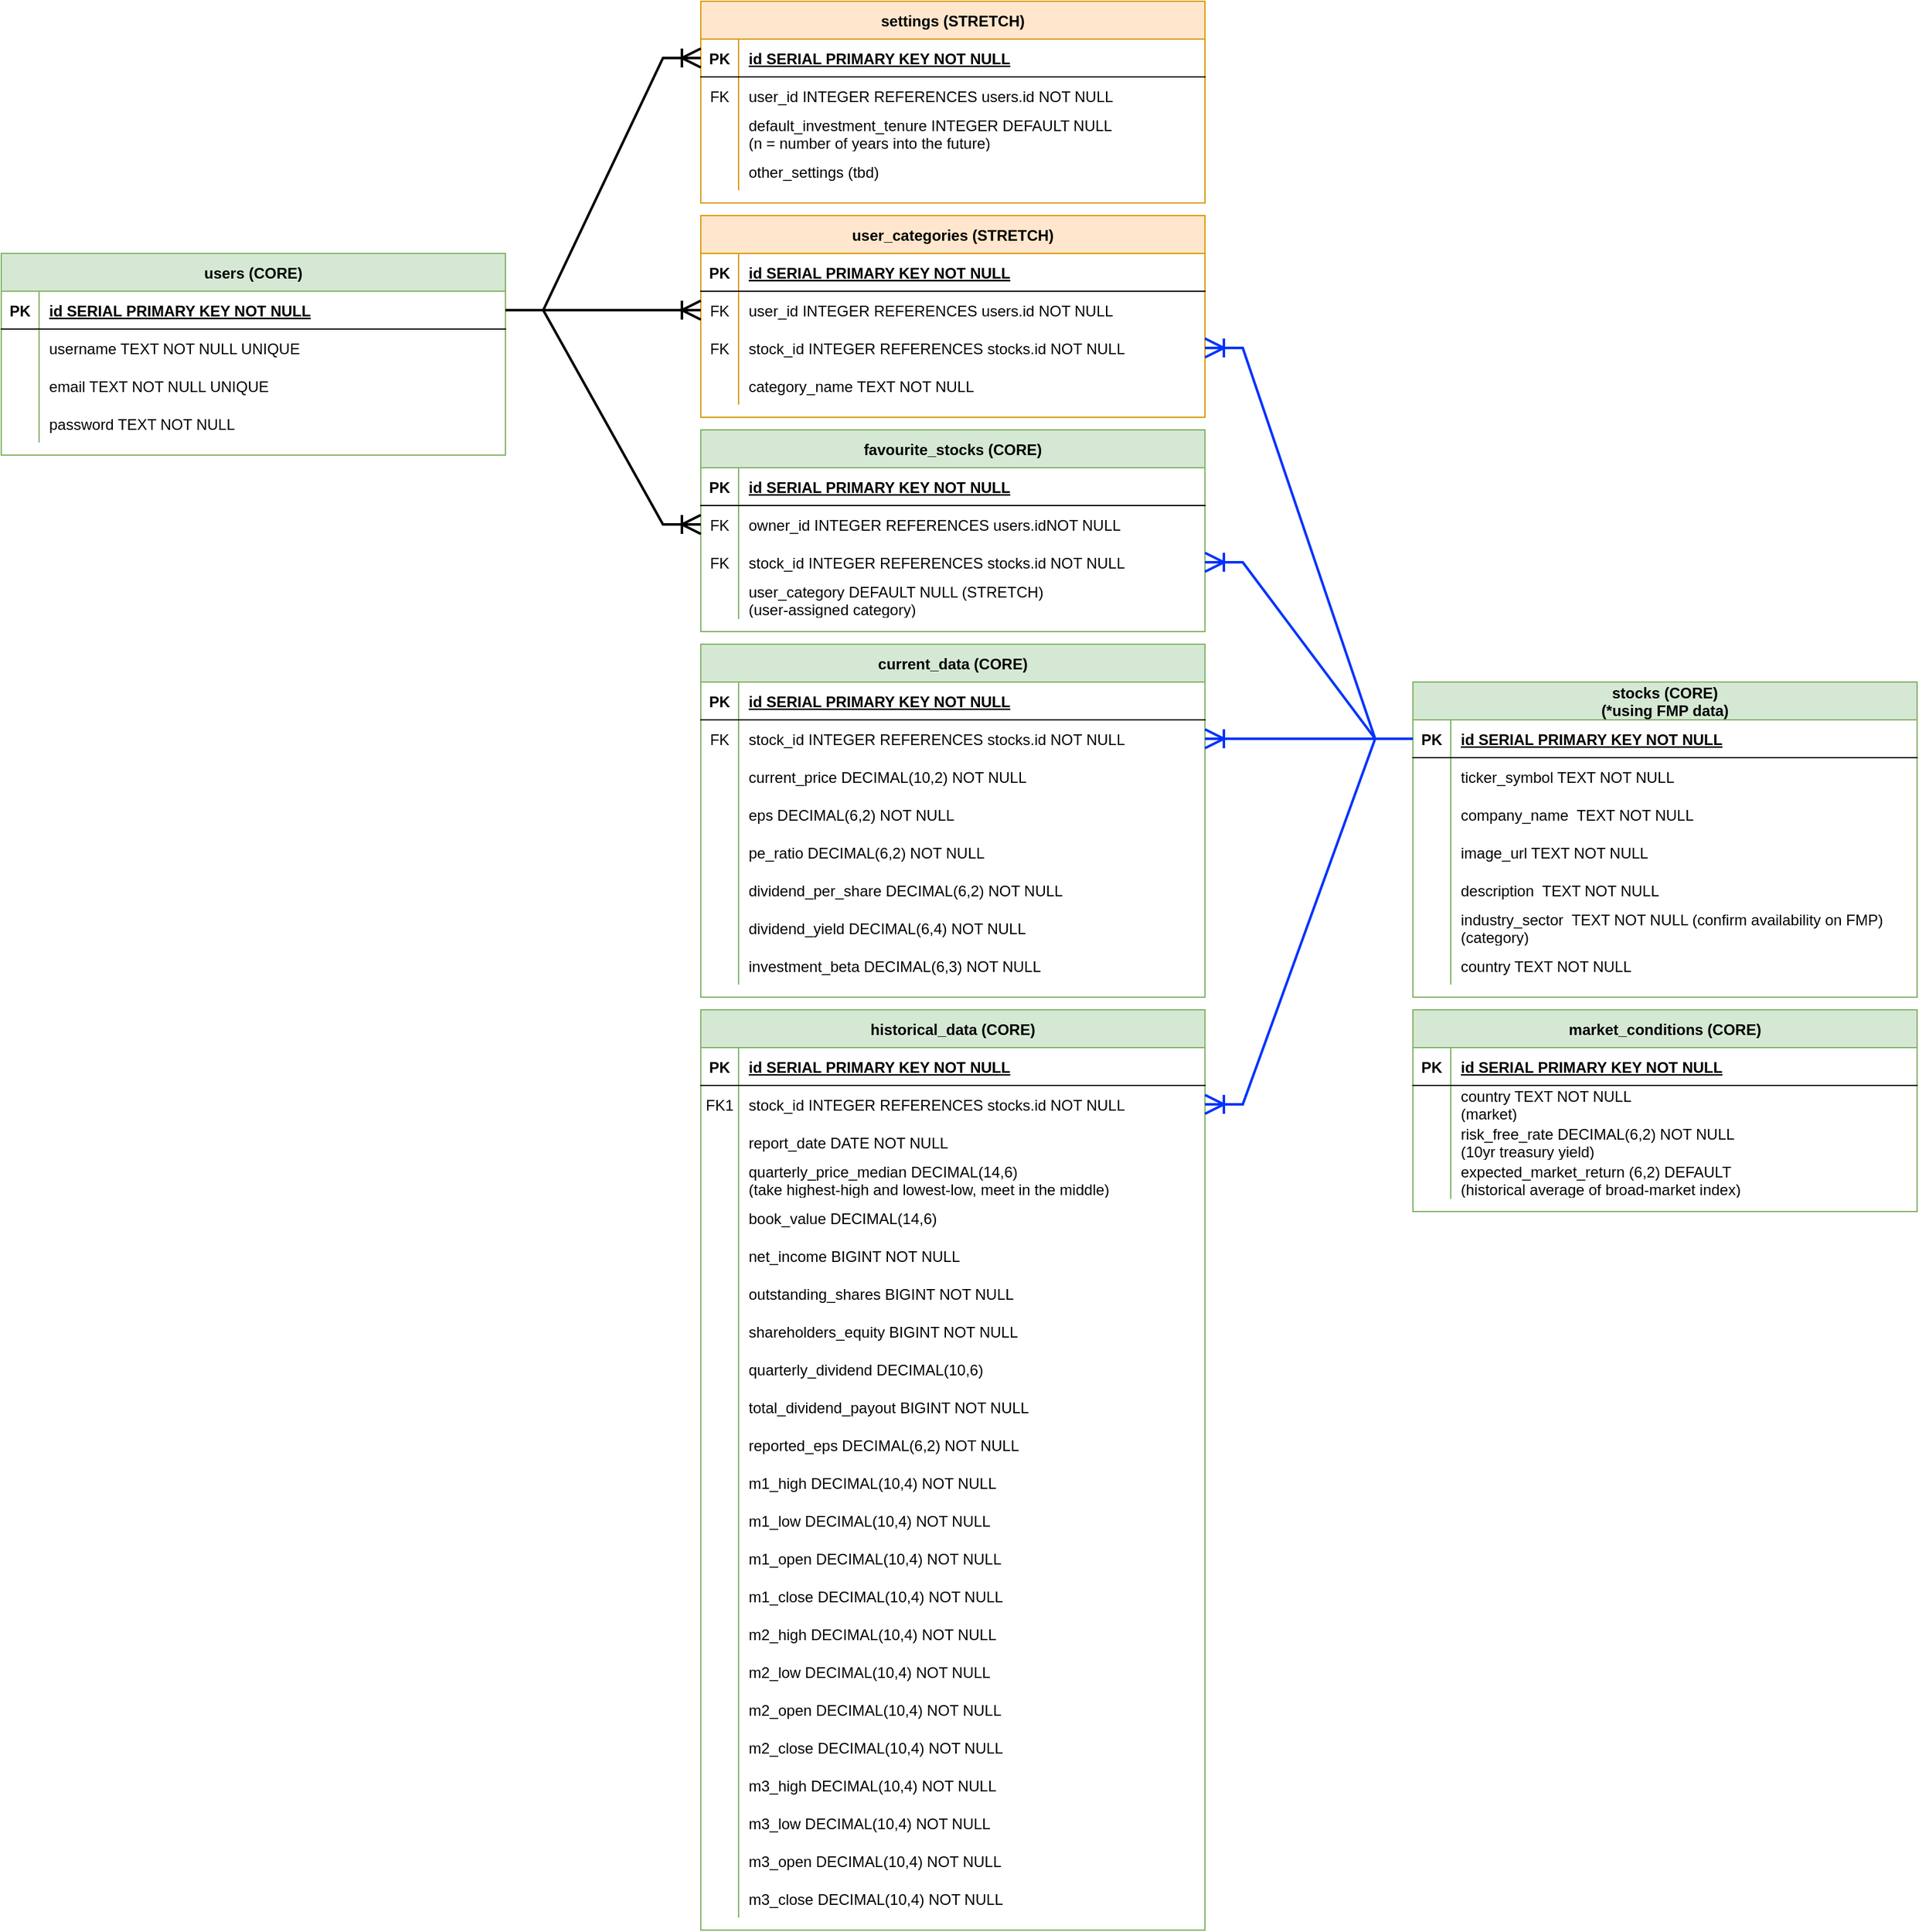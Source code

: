 <mxfile version="23.0.2" type="device">
  <diagram id="R2lEEEUBdFMjLlhIrx00" name="Page-1">
    <mxGraphModel dx="143" dy="1106" grid="0" gridSize="10" guides="1" tooltips="1" connect="1" arrows="1" fold="1" page="0" pageScale="1" pageWidth="850" pageHeight="1100" math="0" shadow="0" extFonts="Permanent Marker^https://fonts.googleapis.com/css?family=Permanent+Marker">
      <root>
        <mxCell id="0" />
        <mxCell id="1" parent="0" />
        <mxCell id="jPKlonVGUXeH1QhiqbZf-173" value="historical_data (CORE)" style="shape=table;startSize=30;container=1;collapsible=1;childLayout=tableLayout;fixedRows=1;rowLines=0;fontStyle=1;align=center;resizeLast=1;fillColor=#d5e8d4;strokeColor=#82b366;" parent="1" vertex="1">
          <mxGeometry x="1835" y="680" width="400" height="730" as="geometry" />
        </mxCell>
        <mxCell id="jPKlonVGUXeH1QhiqbZf-174" value="" style="shape=partialRectangle;collapsible=0;dropTarget=0;pointerEvents=0;fillColor=none;points=[[0,0.5],[1,0.5]];portConstraint=eastwest;top=0;left=0;right=0;bottom=1;" parent="jPKlonVGUXeH1QhiqbZf-173" vertex="1">
          <mxGeometry y="30" width="400" height="30" as="geometry" />
        </mxCell>
        <mxCell id="jPKlonVGUXeH1QhiqbZf-175" value="PK" style="shape=partialRectangle;overflow=hidden;connectable=0;fillColor=none;top=0;left=0;bottom=0;right=0;fontStyle=1;" parent="jPKlonVGUXeH1QhiqbZf-174" vertex="1">
          <mxGeometry width="30" height="30" as="geometry">
            <mxRectangle width="30" height="30" as="alternateBounds" />
          </mxGeometry>
        </mxCell>
        <mxCell id="jPKlonVGUXeH1QhiqbZf-176" value="id SERIAL PRIMARY KEY NOT NULL" style="shape=partialRectangle;overflow=hidden;connectable=0;fillColor=none;top=0;left=0;bottom=0;right=0;align=left;spacingLeft=6;fontStyle=5;" parent="jPKlonVGUXeH1QhiqbZf-174" vertex="1">
          <mxGeometry x="30" width="370" height="30" as="geometry">
            <mxRectangle width="370" height="30" as="alternateBounds" />
          </mxGeometry>
        </mxCell>
        <mxCell id="jPKlonVGUXeH1QhiqbZf-177" value="" style="shape=partialRectangle;collapsible=0;dropTarget=0;pointerEvents=0;fillColor=none;points=[[0,0.5],[1,0.5]];portConstraint=eastwest;top=0;left=0;right=0;bottom=0;" parent="jPKlonVGUXeH1QhiqbZf-173" vertex="1">
          <mxGeometry y="60" width="400" height="30" as="geometry" />
        </mxCell>
        <mxCell id="jPKlonVGUXeH1QhiqbZf-178" value="FK1" style="shape=partialRectangle;overflow=hidden;connectable=0;fillColor=none;top=0;left=0;bottom=0;right=0;" parent="jPKlonVGUXeH1QhiqbZf-177" vertex="1">
          <mxGeometry width="30" height="30" as="geometry">
            <mxRectangle width="30" height="30" as="alternateBounds" />
          </mxGeometry>
        </mxCell>
        <mxCell id="jPKlonVGUXeH1QhiqbZf-179" value="stock_id INTEGER REFERENCES stocks.id NOT NULL" style="shape=partialRectangle;overflow=hidden;connectable=0;fillColor=none;top=0;left=0;bottom=0;right=0;align=left;spacingLeft=6;" parent="jPKlonVGUXeH1QhiqbZf-177" vertex="1">
          <mxGeometry x="30" width="370" height="30" as="geometry">
            <mxRectangle width="370" height="30" as="alternateBounds" />
          </mxGeometry>
        </mxCell>
        <mxCell id="jPKlonVGUXeH1QhiqbZf-180" value="" style="shape=partialRectangle;collapsible=0;dropTarget=0;pointerEvents=0;fillColor=none;points=[[0,0.5],[1,0.5]];portConstraint=eastwest;top=0;left=0;right=0;bottom=0;" parent="jPKlonVGUXeH1QhiqbZf-173" vertex="1">
          <mxGeometry y="90" width="400" height="30" as="geometry" />
        </mxCell>
        <mxCell id="jPKlonVGUXeH1QhiqbZf-181" value="" style="shape=partialRectangle;overflow=hidden;connectable=0;fillColor=none;top=0;left=0;bottom=0;right=0;" parent="jPKlonVGUXeH1QhiqbZf-180" vertex="1">
          <mxGeometry width="30" height="30" as="geometry">
            <mxRectangle width="30" height="30" as="alternateBounds" />
          </mxGeometry>
        </mxCell>
        <mxCell id="jPKlonVGUXeH1QhiqbZf-182" value="report_date DATE NOT NULL" style="shape=partialRectangle;overflow=hidden;connectable=0;fillColor=none;top=0;left=0;bottom=0;right=0;align=left;spacingLeft=6;" parent="jPKlonVGUXeH1QhiqbZf-180" vertex="1">
          <mxGeometry x="30" width="370" height="30" as="geometry">
            <mxRectangle width="370" height="30" as="alternateBounds" />
          </mxGeometry>
        </mxCell>
        <mxCell id="jPKlonVGUXeH1QhiqbZf-183" value="" style="shape=partialRectangle;collapsible=0;dropTarget=0;pointerEvents=0;fillColor=none;points=[[0,0.5],[1,0.5]];portConstraint=eastwest;top=0;left=0;right=0;bottom=0;" parent="jPKlonVGUXeH1QhiqbZf-173" vertex="1">
          <mxGeometry y="120" width="400" height="30" as="geometry" />
        </mxCell>
        <mxCell id="jPKlonVGUXeH1QhiqbZf-184" value="" style="shape=partialRectangle;overflow=hidden;connectable=0;fillColor=none;top=0;left=0;bottom=0;right=0;" parent="jPKlonVGUXeH1QhiqbZf-183" vertex="1">
          <mxGeometry width="30" height="30" as="geometry">
            <mxRectangle width="30" height="30" as="alternateBounds" />
          </mxGeometry>
        </mxCell>
        <mxCell id="jPKlonVGUXeH1QhiqbZf-185" value="quarterly_price_median DECIMAL(14,6)&#xa;(take highest-high and lowest-low, meet in the middle)" style="shape=partialRectangle;overflow=hidden;connectable=0;fillColor=none;top=0;left=0;bottom=0;right=0;align=left;spacingLeft=6;" parent="jPKlonVGUXeH1QhiqbZf-183" vertex="1">
          <mxGeometry x="30" width="370" height="30" as="geometry">
            <mxRectangle width="370" height="30" as="alternateBounds" />
          </mxGeometry>
        </mxCell>
        <mxCell id="jPKlonVGUXeH1QhiqbZf-186" value="" style="shape=partialRectangle;collapsible=0;dropTarget=0;pointerEvents=0;fillColor=none;points=[[0,0.5],[1,0.5]];portConstraint=eastwest;top=0;left=0;right=0;bottom=0;" parent="jPKlonVGUXeH1QhiqbZf-173" vertex="1">
          <mxGeometry y="150" width="400" height="30" as="geometry" />
        </mxCell>
        <mxCell id="jPKlonVGUXeH1QhiqbZf-187" value="" style="shape=partialRectangle;overflow=hidden;connectable=0;fillColor=none;top=0;left=0;bottom=0;right=0;" parent="jPKlonVGUXeH1QhiqbZf-186" vertex="1">
          <mxGeometry width="30" height="30" as="geometry">
            <mxRectangle width="30" height="30" as="alternateBounds" />
          </mxGeometry>
        </mxCell>
        <mxCell id="jPKlonVGUXeH1QhiqbZf-188" value="book_value DECIMAL(14,6)" style="shape=partialRectangle;overflow=hidden;connectable=0;fillColor=none;top=0;left=0;bottom=0;right=0;align=left;spacingLeft=6;" parent="jPKlonVGUXeH1QhiqbZf-186" vertex="1">
          <mxGeometry x="30" width="370" height="30" as="geometry">
            <mxRectangle width="370" height="30" as="alternateBounds" />
          </mxGeometry>
        </mxCell>
        <mxCell id="jPKlonVGUXeH1QhiqbZf-189" value="" style="shape=partialRectangle;collapsible=0;dropTarget=0;pointerEvents=0;fillColor=none;points=[[0,0.5],[1,0.5]];portConstraint=eastwest;top=0;left=0;right=0;bottom=0;" parent="jPKlonVGUXeH1QhiqbZf-173" vertex="1">
          <mxGeometry y="180" width="400" height="30" as="geometry" />
        </mxCell>
        <mxCell id="jPKlonVGUXeH1QhiqbZf-190" value="" style="shape=partialRectangle;overflow=hidden;connectable=0;fillColor=none;top=0;left=0;bottom=0;right=0;" parent="jPKlonVGUXeH1QhiqbZf-189" vertex="1">
          <mxGeometry width="30" height="30" as="geometry">
            <mxRectangle width="30" height="30" as="alternateBounds" />
          </mxGeometry>
        </mxCell>
        <mxCell id="jPKlonVGUXeH1QhiqbZf-191" value="net_income BIGINT NOT NULL" style="shape=partialRectangle;overflow=hidden;connectable=0;fillColor=none;top=0;left=0;bottom=0;right=0;align=left;spacingLeft=6;" parent="jPKlonVGUXeH1QhiqbZf-189" vertex="1">
          <mxGeometry x="30" width="370" height="30" as="geometry">
            <mxRectangle width="370" height="30" as="alternateBounds" />
          </mxGeometry>
        </mxCell>
        <mxCell id="jPKlonVGUXeH1QhiqbZf-192" value="" style="shape=partialRectangle;collapsible=0;dropTarget=0;pointerEvents=0;fillColor=none;points=[[0,0.5],[1,0.5]];portConstraint=eastwest;top=0;left=0;right=0;bottom=0;" parent="jPKlonVGUXeH1QhiqbZf-173" vertex="1">
          <mxGeometry y="210" width="400" height="30" as="geometry" />
        </mxCell>
        <mxCell id="jPKlonVGUXeH1QhiqbZf-193" value="" style="shape=partialRectangle;overflow=hidden;connectable=0;fillColor=none;top=0;left=0;bottom=0;right=0;" parent="jPKlonVGUXeH1QhiqbZf-192" vertex="1">
          <mxGeometry width="30" height="30" as="geometry">
            <mxRectangle width="30" height="30" as="alternateBounds" />
          </mxGeometry>
        </mxCell>
        <mxCell id="jPKlonVGUXeH1QhiqbZf-194" value="outstanding_shares BIGINT NOT NULL" style="shape=partialRectangle;overflow=hidden;connectable=0;fillColor=none;top=0;left=0;bottom=0;right=0;align=left;spacingLeft=6;" parent="jPKlonVGUXeH1QhiqbZf-192" vertex="1">
          <mxGeometry x="30" width="370" height="30" as="geometry">
            <mxRectangle width="370" height="30" as="alternateBounds" />
          </mxGeometry>
        </mxCell>
        <mxCell id="jPKlonVGUXeH1QhiqbZf-195" value="" style="shape=partialRectangle;collapsible=0;dropTarget=0;pointerEvents=0;fillColor=none;points=[[0,0.5],[1,0.5]];portConstraint=eastwest;top=0;left=0;right=0;bottom=0;" parent="jPKlonVGUXeH1QhiqbZf-173" vertex="1">
          <mxGeometry y="240" width="400" height="30" as="geometry" />
        </mxCell>
        <mxCell id="jPKlonVGUXeH1QhiqbZf-196" value="" style="shape=partialRectangle;overflow=hidden;connectable=0;fillColor=none;top=0;left=0;bottom=0;right=0;" parent="jPKlonVGUXeH1QhiqbZf-195" vertex="1">
          <mxGeometry width="30" height="30" as="geometry">
            <mxRectangle width="30" height="30" as="alternateBounds" />
          </mxGeometry>
        </mxCell>
        <mxCell id="jPKlonVGUXeH1QhiqbZf-197" value="shareholders_equity BIGINT NOT NULL" style="shape=partialRectangle;overflow=hidden;connectable=0;fillColor=none;top=0;left=0;bottom=0;right=0;align=left;spacingLeft=6;" parent="jPKlonVGUXeH1QhiqbZf-195" vertex="1">
          <mxGeometry x="30" width="370" height="30" as="geometry">
            <mxRectangle width="370" height="30" as="alternateBounds" />
          </mxGeometry>
        </mxCell>
        <mxCell id="jPKlonVGUXeH1QhiqbZf-198" value="" style="shape=partialRectangle;collapsible=0;dropTarget=0;pointerEvents=0;fillColor=none;points=[[0,0.5],[1,0.5]];portConstraint=eastwest;top=0;left=0;right=0;bottom=0;" parent="jPKlonVGUXeH1QhiqbZf-173" vertex="1">
          <mxGeometry y="270" width="400" height="30" as="geometry" />
        </mxCell>
        <mxCell id="jPKlonVGUXeH1QhiqbZf-199" value="" style="shape=partialRectangle;overflow=hidden;connectable=0;fillColor=none;top=0;left=0;bottom=0;right=0;" parent="jPKlonVGUXeH1QhiqbZf-198" vertex="1">
          <mxGeometry width="30" height="30" as="geometry">
            <mxRectangle width="30" height="30" as="alternateBounds" />
          </mxGeometry>
        </mxCell>
        <mxCell id="jPKlonVGUXeH1QhiqbZf-200" value="quarterly_dividend DECIMAL(10,6)" style="shape=partialRectangle;overflow=hidden;connectable=0;fillColor=none;top=0;left=0;bottom=0;right=0;align=left;spacingLeft=6;" parent="jPKlonVGUXeH1QhiqbZf-198" vertex="1">
          <mxGeometry x="30" width="370" height="30" as="geometry">
            <mxRectangle width="370" height="30" as="alternateBounds" />
          </mxGeometry>
        </mxCell>
        <mxCell id="jPKlonVGUXeH1QhiqbZf-201" value="" style="shape=partialRectangle;collapsible=0;dropTarget=0;pointerEvents=0;fillColor=none;points=[[0,0.5],[1,0.5]];portConstraint=eastwest;top=0;left=0;right=0;bottom=0;" parent="jPKlonVGUXeH1QhiqbZf-173" vertex="1">
          <mxGeometry y="300" width="400" height="30" as="geometry" />
        </mxCell>
        <mxCell id="jPKlonVGUXeH1QhiqbZf-202" value="" style="shape=partialRectangle;overflow=hidden;connectable=0;fillColor=none;top=0;left=0;bottom=0;right=0;" parent="jPKlonVGUXeH1QhiqbZf-201" vertex="1">
          <mxGeometry width="30" height="30" as="geometry">
            <mxRectangle width="30" height="30" as="alternateBounds" />
          </mxGeometry>
        </mxCell>
        <mxCell id="jPKlonVGUXeH1QhiqbZf-203" value="total_dividend_payout BIGINT NOT NULL" style="shape=partialRectangle;overflow=hidden;connectable=0;fillColor=none;top=0;left=0;bottom=0;right=0;align=left;spacingLeft=6;" parent="jPKlonVGUXeH1QhiqbZf-201" vertex="1">
          <mxGeometry x="30" width="370" height="30" as="geometry">
            <mxRectangle width="370" height="30" as="alternateBounds" />
          </mxGeometry>
        </mxCell>
        <mxCell id="jPKlonVGUXeH1QhiqbZf-204" value="" style="shape=partialRectangle;collapsible=0;dropTarget=0;pointerEvents=0;fillColor=none;points=[[0,0.5],[1,0.5]];portConstraint=eastwest;top=0;left=0;right=0;bottom=0;" parent="jPKlonVGUXeH1QhiqbZf-173" vertex="1">
          <mxGeometry y="330" width="400" height="30" as="geometry" />
        </mxCell>
        <mxCell id="jPKlonVGUXeH1QhiqbZf-205" value="" style="shape=partialRectangle;overflow=hidden;connectable=0;fillColor=none;top=0;left=0;bottom=0;right=0;" parent="jPKlonVGUXeH1QhiqbZf-204" vertex="1">
          <mxGeometry width="30" height="30" as="geometry">
            <mxRectangle width="30" height="30" as="alternateBounds" />
          </mxGeometry>
        </mxCell>
        <mxCell id="jPKlonVGUXeH1QhiqbZf-206" value="reported_eps DECIMAL(6,2) NOT NULL" style="shape=partialRectangle;overflow=hidden;connectable=0;fillColor=none;top=0;left=0;bottom=0;right=0;align=left;spacingLeft=6;" parent="jPKlonVGUXeH1QhiqbZf-204" vertex="1">
          <mxGeometry x="30" width="370" height="30" as="geometry">
            <mxRectangle width="370" height="30" as="alternateBounds" />
          </mxGeometry>
        </mxCell>
        <mxCell id="z7Ucm0_eO6OJd6xyPSMk-1" value="" style="shape=partialRectangle;collapsible=0;dropTarget=0;pointerEvents=0;fillColor=none;points=[[0,0.5],[1,0.5]];portConstraint=eastwest;top=0;left=0;right=0;bottom=0;" parent="jPKlonVGUXeH1QhiqbZf-173" vertex="1">
          <mxGeometry y="360" width="400" height="30" as="geometry" />
        </mxCell>
        <mxCell id="z7Ucm0_eO6OJd6xyPSMk-2" value="" style="shape=partialRectangle;overflow=hidden;connectable=0;fillColor=none;top=0;left=0;bottom=0;right=0;" parent="z7Ucm0_eO6OJd6xyPSMk-1" vertex="1">
          <mxGeometry width="30" height="30" as="geometry">
            <mxRectangle width="30" height="30" as="alternateBounds" />
          </mxGeometry>
        </mxCell>
        <mxCell id="z7Ucm0_eO6OJd6xyPSMk-3" value="m1_high DECIMAL(10,4) NOT NULL" style="shape=partialRectangle;overflow=hidden;connectable=0;fillColor=none;top=0;left=0;bottom=0;right=0;align=left;spacingLeft=6;" parent="z7Ucm0_eO6OJd6xyPSMk-1" vertex="1">
          <mxGeometry x="30" width="370" height="30" as="geometry">
            <mxRectangle width="370" height="30" as="alternateBounds" />
          </mxGeometry>
        </mxCell>
        <mxCell id="z7Ucm0_eO6OJd6xyPSMk-19" value="" style="shape=partialRectangle;collapsible=0;dropTarget=0;pointerEvents=0;fillColor=none;points=[[0,0.5],[1,0.5]];portConstraint=eastwest;top=0;left=0;right=0;bottom=0;" parent="jPKlonVGUXeH1QhiqbZf-173" vertex="1">
          <mxGeometry y="390" width="400" height="30" as="geometry" />
        </mxCell>
        <mxCell id="z7Ucm0_eO6OJd6xyPSMk-20" value="" style="shape=partialRectangle;overflow=hidden;connectable=0;fillColor=none;top=0;left=0;bottom=0;right=0;" parent="z7Ucm0_eO6OJd6xyPSMk-19" vertex="1">
          <mxGeometry width="30" height="30" as="geometry">
            <mxRectangle width="30" height="30" as="alternateBounds" />
          </mxGeometry>
        </mxCell>
        <mxCell id="z7Ucm0_eO6OJd6xyPSMk-21" value="m1_low DECIMAL(10,4) NOT NULL" style="shape=partialRectangle;overflow=hidden;connectable=0;fillColor=none;top=0;left=0;bottom=0;right=0;align=left;spacingLeft=6;" parent="z7Ucm0_eO6OJd6xyPSMk-19" vertex="1">
          <mxGeometry x="30" width="370" height="30" as="geometry">
            <mxRectangle width="370" height="30" as="alternateBounds" />
          </mxGeometry>
        </mxCell>
        <mxCell id="XSWXQJB05ljKsvRHU_mU-1" value="" style="shape=partialRectangle;collapsible=0;dropTarget=0;pointerEvents=0;fillColor=none;points=[[0,0.5],[1,0.5]];portConstraint=eastwest;top=0;left=0;right=0;bottom=0;" vertex="1" parent="jPKlonVGUXeH1QhiqbZf-173">
          <mxGeometry y="420" width="400" height="30" as="geometry" />
        </mxCell>
        <mxCell id="XSWXQJB05ljKsvRHU_mU-2" value="" style="shape=partialRectangle;overflow=hidden;connectable=0;fillColor=none;top=0;left=0;bottom=0;right=0;" vertex="1" parent="XSWXQJB05ljKsvRHU_mU-1">
          <mxGeometry width="30" height="30" as="geometry">
            <mxRectangle width="30" height="30" as="alternateBounds" />
          </mxGeometry>
        </mxCell>
        <mxCell id="XSWXQJB05ljKsvRHU_mU-3" value="m1_open DECIMAL(10,4) NOT NULL" style="shape=partialRectangle;overflow=hidden;connectable=0;fillColor=none;top=0;left=0;bottom=0;right=0;align=left;spacingLeft=6;" vertex="1" parent="XSWXQJB05ljKsvRHU_mU-1">
          <mxGeometry x="30" width="370" height="30" as="geometry">
            <mxRectangle width="370" height="30" as="alternateBounds" />
          </mxGeometry>
        </mxCell>
        <mxCell id="XSWXQJB05ljKsvRHU_mU-4" value="" style="shape=partialRectangle;collapsible=0;dropTarget=0;pointerEvents=0;fillColor=none;points=[[0,0.5],[1,0.5]];portConstraint=eastwest;top=0;left=0;right=0;bottom=0;" vertex="1" parent="jPKlonVGUXeH1QhiqbZf-173">
          <mxGeometry y="450" width="400" height="30" as="geometry" />
        </mxCell>
        <mxCell id="XSWXQJB05ljKsvRHU_mU-5" value="" style="shape=partialRectangle;overflow=hidden;connectable=0;fillColor=none;top=0;left=0;bottom=0;right=0;" vertex="1" parent="XSWXQJB05ljKsvRHU_mU-4">
          <mxGeometry width="30" height="30" as="geometry">
            <mxRectangle width="30" height="30" as="alternateBounds" />
          </mxGeometry>
        </mxCell>
        <mxCell id="XSWXQJB05ljKsvRHU_mU-6" value="m1_close DECIMAL(10,4) NOT NULL" style="shape=partialRectangle;overflow=hidden;connectable=0;fillColor=none;top=0;left=0;bottom=0;right=0;align=left;spacingLeft=6;" vertex="1" parent="XSWXQJB05ljKsvRHU_mU-4">
          <mxGeometry x="30" width="370" height="30" as="geometry">
            <mxRectangle width="370" height="30" as="alternateBounds" />
          </mxGeometry>
        </mxCell>
        <mxCell id="z7Ucm0_eO6OJd6xyPSMk-22" value="" style="shape=partialRectangle;collapsible=0;dropTarget=0;pointerEvents=0;fillColor=none;points=[[0,0.5],[1,0.5]];portConstraint=eastwest;top=0;left=0;right=0;bottom=0;" parent="jPKlonVGUXeH1QhiqbZf-173" vertex="1">
          <mxGeometry y="480" width="400" height="30" as="geometry" />
        </mxCell>
        <mxCell id="z7Ucm0_eO6OJd6xyPSMk-23" value="" style="shape=partialRectangle;overflow=hidden;connectable=0;fillColor=none;top=0;left=0;bottom=0;right=0;" parent="z7Ucm0_eO6OJd6xyPSMk-22" vertex="1">
          <mxGeometry width="30" height="30" as="geometry">
            <mxRectangle width="30" height="30" as="alternateBounds" />
          </mxGeometry>
        </mxCell>
        <mxCell id="z7Ucm0_eO6OJd6xyPSMk-24" value="m2_high DECIMAL(10,4) NOT NULL" style="shape=partialRectangle;overflow=hidden;connectable=0;fillColor=none;top=0;left=0;bottom=0;right=0;align=left;spacingLeft=6;" parent="z7Ucm0_eO6OJd6xyPSMk-22" vertex="1">
          <mxGeometry x="30" width="370" height="30" as="geometry">
            <mxRectangle width="370" height="30" as="alternateBounds" />
          </mxGeometry>
        </mxCell>
        <mxCell id="z7Ucm0_eO6OJd6xyPSMk-25" value="" style="shape=partialRectangle;collapsible=0;dropTarget=0;pointerEvents=0;fillColor=none;points=[[0,0.5],[1,0.5]];portConstraint=eastwest;top=0;left=0;right=0;bottom=0;" parent="jPKlonVGUXeH1QhiqbZf-173" vertex="1">
          <mxGeometry y="510" width="400" height="30" as="geometry" />
        </mxCell>
        <mxCell id="z7Ucm0_eO6OJd6xyPSMk-26" value="" style="shape=partialRectangle;overflow=hidden;connectable=0;fillColor=none;top=0;left=0;bottom=0;right=0;" parent="z7Ucm0_eO6OJd6xyPSMk-25" vertex="1">
          <mxGeometry width="30" height="30" as="geometry">
            <mxRectangle width="30" height="30" as="alternateBounds" />
          </mxGeometry>
        </mxCell>
        <mxCell id="z7Ucm0_eO6OJd6xyPSMk-27" value="m2_low DECIMAL(10,4) NOT NULL" style="shape=partialRectangle;overflow=hidden;connectable=0;fillColor=none;top=0;left=0;bottom=0;right=0;align=left;spacingLeft=6;" parent="z7Ucm0_eO6OJd6xyPSMk-25" vertex="1">
          <mxGeometry x="30" width="370" height="30" as="geometry">
            <mxRectangle width="370" height="30" as="alternateBounds" />
          </mxGeometry>
        </mxCell>
        <mxCell id="XSWXQJB05ljKsvRHU_mU-7" value="" style="shape=partialRectangle;collapsible=0;dropTarget=0;pointerEvents=0;fillColor=none;points=[[0,0.5],[1,0.5]];portConstraint=eastwest;top=0;left=0;right=0;bottom=0;" vertex="1" parent="jPKlonVGUXeH1QhiqbZf-173">
          <mxGeometry y="540" width="400" height="30" as="geometry" />
        </mxCell>
        <mxCell id="XSWXQJB05ljKsvRHU_mU-8" value="" style="shape=partialRectangle;overflow=hidden;connectable=0;fillColor=none;top=0;left=0;bottom=0;right=0;" vertex="1" parent="XSWXQJB05ljKsvRHU_mU-7">
          <mxGeometry width="30" height="30" as="geometry">
            <mxRectangle width="30" height="30" as="alternateBounds" />
          </mxGeometry>
        </mxCell>
        <mxCell id="XSWXQJB05ljKsvRHU_mU-9" value="m2_open DECIMAL(10,4) NOT NULL" style="shape=partialRectangle;overflow=hidden;connectable=0;fillColor=none;top=0;left=0;bottom=0;right=0;align=left;spacingLeft=6;" vertex="1" parent="XSWXQJB05ljKsvRHU_mU-7">
          <mxGeometry x="30" width="370" height="30" as="geometry">
            <mxRectangle width="370" height="30" as="alternateBounds" />
          </mxGeometry>
        </mxCell>
        <mxCell id="XSWXQJB05ljKsvRHU_mU-10" value="" style="shape=partialRectangle;collapsible=0;dropTarget=0;pointerEvents=0;fillColor=none;points=[[0,0.5],[1,0.5]];portConstraint=eastwest;top=0;left=0;right=0;bottom=0;" vertex="1" parent="jPKlonVGUXeH1QhiqbZf-173">
          <mxGeometry y="570" width="400" height="30" as="geometry" />
        </mxCell>
        <mxCell id="XSWXQJB05ljKsvRHU_mU-11" value="" style="shape=partialRectangle;overflow=hidden;connectable=0;fillColor=none;top=0;left=0;bottom=0;right=0;" vertex="1" parent="XSWXQJB05ljKsvRHU_mU-10">
          <mxGeometry width="30" height="30" as="geometry">
            <mxRectangle width="30" height="30" as="alternateBounds" />
          </mxGeometry>
        </mxCell>
        <mxCell id="XSWXQJB05ljKsvRHU_mU-12" value="m2_close DECIMAL(10,4) NOT NULL" style="shape=partialRectangle;overflow=hidden;connectable=0;fillColor=none;top=0;left=0;bottom=0;right=0;align=left;spacingLeft=6;" vertex="1" parent="XSWXQJB05ljKsvRHU_mU-10">
          <mxGeometry x="30" width="370" height="30" as="geometry">
            <mxRectangle width="370" height="30" as="alternateBounds" />
          </mxGeometry>
        </mxCell>
        <mxCell id="z7Ucm0_eO6OJd6xyPSMk-28" value="" style="shape=partialRectangle;collapsible=0;dropTarget=0;pointerEvents=0;fillColor=none;points=[[0,0.5],[1,0.5]];portConstraint=eastwest;top=0;left=0;right=0;bottom=0;" parent="jPKlonVGUXeH1QhiqbZf-173" vertex="1">
          <mxGeometry y="600" width="400" height="30" as="geometry" />
        </mxCell>
        <mxCell id="z7Ucm0_eO6OJd6xyPSMk-29" value="" style="shape=partialRectangle;overflow=hidden;connectable=0;fillColor=none;top=0;left=0;bottom=0;right=0;" parent="z7Ucm0_eO6OJd6xyPSMk-28" vertex="1">
          <mxGeometry width="30" height="30" as="geometry">
            <mxRectangle width="30" height="30" as="alternateBounds" />
          </mxGeometry>
        </mxCell>
        <mxCell id="z7Ucm0_eO6OJd6xyPSMk-30" value="m3_high DECIMAL(10,4) NOT NULL" style="shape=partialRectangle;overflow=hidden;connectable=0;fillColor=none;top=0;left=0;bottom=0;right=0;align=left;spacingLeft=6;" parent="z7Ucm0_eO6OJd6xyPSMk-28" vertex="1">
          <mxGeometry x="30" width="370" height="30" as="geometry">
            <mxRectangle width="370" height="30" as="alternateBounds" />
          </mxGeometry>
        </mxCell>
        <mxCell id="z7Ucm0_eO6OJd6xyPSMk-31" value="" style="shape=partialRectangle;collapsible=0;dropTarget=0;pointerEvents=0;fillColor=none;points=[[0,0.5],[1,0.5]];portConstraint=eastwest;top=0;left=0;right=0;bottom=0;" parent="jPKlonVGUXeH1QhiqbZf-173" vertex="1">
          <mxGeometry y="630" width="400" height="30" as="geometry" />
        </mxCell>
        <mxCell id="z7Ucm0_eO6OJd6xyPSMk-32" value="" style="shape=partialRectangle;overflow=hidden;connectable=0;fillColor=none;top=0;left=0;bottom=0;right=0;" parent="z7Ucm0_eO6OJd6xyPSMk-31" vertex="1">
          <mxGeometry width="30" height="30" as="geometry">
            <mxRectangle width="30" height="30" as="alternateBounds" />
          </mxGeometry>
        </mxCell>
        <mxCell id="z7Ucm0_eO6OJd6xyPSMk-33" value="m3_low DECIMAL(10,4) NOT NULL" style="shape=partialRectangle;overflow=hidden;connectable=0;fillColor=none;top=0;left=0;bottom=0;right=0;align=left;spacingLeft=6;" parent="z7Ucm0_eO6OJd6xyPSMk-31" vertex="1">
          <mxGeometry x="30" width="370" height="30" as="geometry">
            <mxRectangle width="370" height="30" as="alternateBounds" />
          </mxGeometry>
        </mxCell>
        <mxCell id="XSWXQJB05ljKsvRHU_mU-13" value="" style="shape=partialRectangle;collapsible=0;dropTarget=0;pointerEvents=0;fillColor=none;points=[[0,0.5],[1,0.5]];portConstraint=eastwest;top=0;left=0;right=0;bottom=0;" vertex="1" parent="jPKlonVGUXeH1QhiqbZf-173">
          <mxGeometry y="660" width="400" height="30" as="geometry" />
        </mxCell>
        <mxCell id="XSWXQJB05ljKsvRHU_mU-14" value="" style="shape=partialRectangle;overflow=hidden;connectable=0;fillColor=none;top=0;left=0;bottom=0;right=0;" vertex="1" parent="XSWXQJB05ljKsvRHU_mU-13">
          <mxGeometry width="30" height="30" as="geometry">
            <mxRectangle width="30" height="30" as="alternateBounds" />
          </mxGeometry>
        </mxCell>
        <mxCell id="XSWXQJB05ljKsvRHU_mU-15" value="m3_open DECIMAL(10,4) NOT NULL" style="shape=partialRectangle;overflow=hidden;connectable=0;fillColor=none;top=0;left=0;bottom=0;right=0;align=left;spacingLeft=6;" vertex="1" parent="XSWXQJB05ljKsvRHU_mU-13">
          <mxGeometry x="30" width="370" height="30" as="geometry">
            <mxRectangle width="370" height="30" as="alternateBounds" />
          </mxGeometry>
        </mxCell>
        <mxCell id="XSWXQJB05ljKsvRHU_mU-16" value="" style="shape=partialRectangle;collapsible=0;dropTarget=0;pointerEvents=0;fillColor=none;points=[[0,0.5],[1,0.5]];portConstraint=eastwest;top=0;left=0;right=0;bottom=0;" vertex="1" parent="jPKlonVGUXeH1QhiqbZf-173">
          <mxGeometry y="690" width="400" height="30" as="geometry" />
        </mxCell>
        <mxCell id="XSWXQJB05ljKsvRHU_mU-17" value="" style="shape=partialRectangle;overflow=hidden;connectable=0;fillColor=none;top=0;left=0;bottom=0;right=0;" vertex="1" parent="XSWXQJB05ljKsvRHU_mU-16">
          <mxGeometry width="30" height="30" as="geometry">
            <mxRectangle width="30" height="30" as="alternateBounds" />
          </mxGeometry>
        </mxCell>
        <mxCell id="XSWXQJB05ljKsvRHU_mU-18" value="m3_close DECIMAL(10,4) NOT NULL" style="shape=partialRectangle;overflow=hidden;connectable=0;fillColor=none;top=0;left=0;bottom=0;right=0;align=left;spacingLeft=6;" vertex="1" parent="XSWXQJB05ljKsvRHU_mU-16">
          <mxGeometry x="30" width="370" height="30" as="geometry">
            <mxRectangle width="370" height="30" as="alternateBounds" />
          </mxGeometry>
        </mxCell>
        <mxCell id="jPKlonVGUXeH1QhiqbZf-207" value="stocks (CORE)&#xa;(*using FMP data)" style="shape=table;startSize=30;container=1;collapsible=1;childLayout=tableLayout;fixedRows=1;rowLines=0;fontStyle=1;align=center;resizeLast=1;direction=east;fillColor=#d5e8d4;strokeColor=#82b366;" parent="1" vertex="1">
          <mxGeometry x="2400" y="420" width="400" height="250" as="geometry" />
        </mxCell>
        <mxCell id="jPKlonVGUXeH1QhiqbZf-208" value="" style="shape=partialRectangle;collapsible=0;dropTarget=0;pointerEvents=0;fillColor=none;points=[[0,0.5],[1,0.5]];portConstraint=eastwest;top=0;left=0;right=0;bottom=1;" parent="jPKlonVGUXeH1QhiqbZf-207" vertex="1">
          <mxGeometry y="30" width="400" height="30" as="geometry" />
        </mxCell>
        <mxCell id="jPKlonVGUXeH1QhiqbZf-209" value="PK" style="shape=partialRectangle;overflow=hidden;connectable=0;fillColor=none;top=0;left=0;bottom=0;right=0;fontStyle=1;" parent="jPKlonVGUXeH1QhiqbZf-208" vertex="1">
          <mxGeometry width="30" height="30" as="geometry">
            <mxRectangle width="30" height="30" as="alternateBounds" />
          </mxGeometry>
        </mxCell>
        <mxCell id="jPKlonVGUXeH1QhiqbZf-210" value="id SERIAL PRIMARY KEY NOT NULL" style="shape=partialRectangle;overflow=hidden;connectable=0;fillColor=none;top=0;left=0;bottom=0;right=0;align=left;spacingLeft=6;fontStyle=5;" parent="jPKlonVGUXeH1QhiqbZf-208" vertex="1">
          <mxGeometry x="30" width="370" height="30" as="geometry">
            <mxRectangle width="370" height="30" as="alternateBounds" />
          </mxGeometry>
        </mxCell>
        <mxCell id="jPKlonVGUXeH1QhiqbZf-211" value="" style="shape=partialRectangle;collapsible=0;dropTarget=0;pointerEvents=0;fillColor=none;points=[[0,0.5],[1,0.5]];portConstraint=eastwest;top=0;left=0;right=0;bottom=0;" parent="jPKlonVGUXeH1QhiqbZf-207" vertex="1">
          <mxGeometry y="60" width="400" height="30" as="geometry" />
        </mxCell>
        <mxCell id="jPKlonVGUXeH1QhiqbZf-212" value="" style="shape=partialRectangle;overflow=hidden;connectable=0;fillColor=none;top=0;left=0;bottom=0;right=0;" parent="jPKlonVGUXeH1QhiqbZf-211" vertex="1">
          <mxGeometry width="30" height="30" as="geometry">
            <mxRectangle width="30" height="30" as="alternateBounds" />
          </mxGeometry>
        </mxCell>
        <mxCell id="jPKlonVGUXeH1QhiqbZf-213" value="ticker_symbol TEXT NOT NULL" style="shape=partialRectangle;overflow=hidden;connectable=0;fillColor=none;top=0;left=0;bottom=0;right=0;align=left;spacingLeft=6;" parent="jPKlonVGUXeH1QhiqbZf-211" vertex="1">
          <mxGeometry x="30" width="370" height="30" as="geometry">
            <mxRectangle width="370" height="30" as="alternateBounds" />
          </mxGeometry>
        </mxCell>
        <mxCell id="jPKlonVGUXeH1QhiqbZf-214" value="" style="shape=partialRectangle;collapsible=0;dropTarget=0;pointerEvents=0;fillColor=none;points=[[0,0.5],[1,0.5]];portConstraint=eastwest;top=0;left=0;right=0;bottom=0;" parent="jPKlonVGUXeH1QhiqbZf-207" vertex="1">
          <mxGeometry y="90" width="400" height="30" as="geometry" />
        </mxCell>
        <mxCell id="jPKlonVGUXeH1QhiqbZf-215" value="" style="shape=partialRectangle;overflow=hidden;connectable=0;fillColor=none;top=0;left=0;bottom=0;right=0;" parent="jPKlonVGUXeH1QhiqbZf-214" vertex="1">
          <mxGeometry width="30" height="30" as="geometry">
            <mxRectangle width="30" height="30" as="alternateBounds" />
          </mxGeometry>
        </mxCell>
        <mxCell id="jPKlonVGUXeH1QhiqbZf-216" value="company_name  TEXT NOT NULL" style="shape=partialRectangle;overflow=hidden;connectable=0;fillColor=none;top=0;left=0;bottom=0;right=0;align=left;spacingLeft=6;" parent="jPKlonVGUXeH1QhiqbZf-214" vertex="1">
          <mxGeometry x="30" width="370" height="30" as="geometry">
            <mxRectangle width="370" height="30" as="alternateBounds" />
          </mxGeometry>
        </mxCell>
        <mxCell id="jPKlonVGUXeH1QhiqbZf-217" value="" style="shape=partialRectangle;collapsible=0;dropTarget=0;pointerEvents=0;fillColor=none;points=[[0,0.5],[1,0.5]];portConstraint=eastwest;top=0;left=0;right=0;bottom=0;" parent="jPKlonVGUXeH1QhiqbZf-207" vertex="1">
          <mxGeometry y="120" width="400" height="30" as="geometry" />
        </mxCell>
        <mxCell id="jPKlonVGUXeH1QhiqbZf-218" value="" style="shape=partialRectangle;overflow=hidden;connectable=0;fillColor=none;top=0;left=0;bottom=0;right=0;" parent="jPKlonVGUXeH1QhiqbZf-217" vertex="1">
          <mxGeometry width="30" height="30" as="geometry">
            <mxRectangle width="30" height="30" as="alternateBounds" />
          </mxGeometry>
        </mxCell>
        <mxCell id="jPKlonVGUXeH1QhiqbZf-219" value="image_url TEXT NOT NULL" style="shape=partialRectangle;overflow=hidden;connectable=0;fillColor=none;top=0;left=0;bottom=0;right=0;align=left;spacingLeft=6;" parent="jPKlonVGUXeH1QhiqbZf-217" vertex="1">
          <mxGeometry x="30" width="370" height="30" as="geometry">
            <mxRectangle width="370" height="30" as="alternateBounds" />
          </mxGeometry>
        </mxCell>
        <mxCell id="jPKlonVGUXeH1QhiqbZf-220" value="" style="shape=partialRectangle;collapsible=0;dropTarget=0;pointerEvents=0;fillColor=none;points=[[0,0.5],[1,0.5]];portConstraint=eastwest;top=0;left=0;right=0;bottom=0;" parent="jPKlonVGUXeH1QhiqbZf-207" vertex="1">
          <mxGeometry y="150" width="400" height="30" as="geometry" />
        </mxCell>
        <mxCell id="jPKlonVGUXeH1QhiqbZf-221" value="" style="shape=partialRectangle;overflow=hidden;connectable=0;fillColor=none;top=0;left=0;bottom=0;right=0;" parent="jPKlonVGUXeH1QhiqbZf-220" vertex="1">
          <mxGeometry width="30" height="30" as="geometry">
            <mxRectangle width="30" height="30" as="alternateBounds" />
          </mxGeometry>
        </mxCell>
        <mxCell id="jPKlonVGUXeH1QhiqbZf-222" value="description  TEXT NOT NULL" style="shape=partialRectangle;overflow=hidden;connectable=0;fillColor=none;top=0;left=0;bottom=0;right=0;align=left;spacingLeft=6;" parent="jPKlonVGUXeH1QhiqbZf-220" vertex="1">
          <mxGeometry x="30" width="370" height="30" as="geometry">
            <mxRectangle width="370" height="30" as="alternateBounds" />
          </mxGeometry>
        </mxCell>
        <mxCell id="jPKlonVGUXeH1QhiqbZf-223" value="" style="shape=partialRectangle;collapsible=0;dropTarget=0;pointerEvents=0;fillColor=none;points=[[0,0.5],[1,0.5]];portConstraint=eastwest;top=0;left=0;right=0;bottom=0;" parent="jPKlonVGUXeH1QhiqbZf-207" vertex="1">
          <mxGeometry y="180" width="400" height="30" as="geometry" />
        </mxCell>
        <mxCell id="jPKlonVGUXeH1QhiqbZf-224" value="" style="shape=partialRectangle;overflow=hidden;connectable=0;fillColor=none;top=0;left=0;bottom=0;right=0;" parent="jPKlonVGUXeH1QhiqbZf-223" vertex="1">
          <mxGeometry width="30" height="30" as="geometry">
            <mxRectangle width="30" height="30" as="alternateBounds" />
          </mxGeometry>
        </mxCell>
        <mxCell id="jPKlonVGUXeH1QhiqbZf-225" value="industry_sector  TEXT NOT NULL (confirm availability on FMP)&#xa;(category)" style="shape=partialRectangle;overflow=hidden;connectable=0;fillColor=none;top=0;left=0;bottom=0;right=0;align=left;spacingLeft=6;" parent="jPKlonVGUXeH1QhiqbZf-223" vertex="1">
          <mxGeometry x="30" width="370" height="30" as="geometry">
            <mxRectangle width="370" height="30" as="alternateBounds" />
          </mxGeometry>
        </mxCell>
        <mxCell id="jPKlonVGUXeH1QhiqbZf-226" value="" style="shape=partialRectangle;collapsible=0;dropTarget=0;pointerEvents=0;fillColor=none;points=[[0,0.5],[1,0.5]];portConstraint=eastwest;top=0;left=0;right=0;bottom=0;" parent="jPKlonVGUXeH1QhiqbZf-207" vertex="1">
          <mxGeometry y="210" width="400" height="30" as="geometry" />
        </mxCell>
        <mxCell id="jPKlonVGUXeH1QhiqbZf-227" value="" style="shape=partialRectangle;overflow=hidden;connectable=0;fillColor=none;top=0;left=0;bottom=0;right=0;" parent="jPKlonVGUXeH1QhiqbZf-226" vertex="1">
          <mxGeometry width="30" height="30" as="geometry">
            <mxRectangle width="30" height="30" as="alternateBounds" />
          </mxGeometry>
        </mxCell>
        <mxCell id="jPKlonVGUXeH1QhiqbZf-228" value="country TEXT NOT NULL" style="shape=partialRectangle;overflow=hidden;connectable=0;fillColor=none;top=0;left=0;bottom=0;right=0;align=left;spacingLeft=6;" parent="jPKlonVGUXeH1QhiqbZf-226" vertex="1">
          <mxGeometry x="30" width="370" height="30" as="geometry">
            <mxRectangle width="370" height="30" as="alternateBounds" />
          </mxGeometry>
        </mxCell>
        <mxCell id="jPKlonVGUXeH1QhiqbZf-229" value="users (CORE)" style="shape=table;startSize=30;container=1;collapsible=1;childLayout=tableLayout;fixedRows=1;rowLines=0;fontStyle=1;align=center;resizeLast=1;direction=east;fillColor=#d5e8d4;strokeColor=#82b366;" parent="1" vertex="1">
          <mxGeometry x="1280" y="80" width="400" height="160" as="geometry" />
        </mxCell>
        <mxCell id="jPKlonVGUXeH1QhiqbZf-230" value="" style="shape=partialRectangle;collapsible=0;dropTarget=0;pointerEvents=0;fillColor=none;points=[[0,0.5],[1,0.5]];portConstraint=eastwest;top=0;left=0;right=0;bottom=1;" parent="jPKlonVGUXeH1QhiqbZf-229" vertex="1">
          <mxGeometry y="30" width="400" height="30" as="geometry" />
        </mxCell>
        <mxCell id="jPKlonVGUXeH1QhiqbZf-231" value="PK" style="shape=partialRectangle;overflow=hidden;connectable=0;fillColor=none;top=0;left=0;bottom=0;right=0;fontStyle=1;" parent="jPKlonVGUXeH1QhiqbZf-230" vertex="1">
          <mxGeometry width="30" height="30" as="geometry">
            <mxRectangle width="30" height="30" as="alternateBounds" />
          </mxGeometry>
        </mxCell>
        <mxCell id="jPKlonVGUXeH1QhiqbZf-232" value="id SERIAL PRIMARY KEY NOT NULL" style="shape=partialRectangle;overflow=hidden;connectable=0;fillColor=none;top=0;left=0;bottom=0;right=0;align=left;spacingLeft=6;fontStyle=5;" parent="jPKlonVGUXeH1QhiqbZf-230" vertex="1">
          <mxGeometry x="30" width="370" height="30" as="geometry">
            <mxRectangle width="370" height="30" as="alternateBounds" />
          </mxGeometry>
        </mxCell>
        <mxCell id="jPKlonVGUXeH1QhiqbZf-233" value="" style="shape=partialRectangle;collapsible=0;dropTarget=0;pointerEvents=0;fillColor=none;points=[[0,0.5],[1,0.5]];portConstraint=eastwest;top=0;left=0;right=0;bottom=0;" parent="jPKlonVGUXeH1QhiqbZf-229" vertex="1">
          <mxGeometry y="60" width="400" height="30" as="geometry" />
        </mxCell>
        <mxCell id="jPKlonVGUXeH1QhiqbZf-234" value="" style="shape=partialRectangle;overflow=hidden;connectable=0;fillColor=none;top=0;left=0;bottom=0;right=0;" parent="jPKlonVGUXeH1QhiqbZf-233" vertex="1">
          <mxGeometry width="30" height="30" as="geometry">
            <mxRectangle width="30" height="30" as="alternateBounds" />
          </mxGeometry>
        </mxCell>
        <mxCell id="jPKlonVGUXeH1QhiqbZf-235" value="username TEXT NOT NULL UNIQUE" style="shape=partialRectangle;overflow=hidden;connectable=0;fillColor=none;top=0;left=0;bottom=0;right=0;align=left;spacingLeft=6;" parent="jPKlonVGUXeH1QhiqbZf-233" vertex="1">
          <mxGeometry x="30" width="370" height="30" as="geometry">
            <mxRectangle width="370" height="30" as="alternateBounds" />
          </mxGeometry>
        </mxCell>
        <mxCell id="jPKlonVGUXeH1QhiqbZf-239" value="" style="shape=partialRectangle;collapsible=0;dropTarget=0;pointerEvents=0;fillColor=none;points=[[0,0.5],[1,0.5]];portConstraint=eastwest;top=0;left=0;right=0;bottom=0;" parent="jPKlonVGUXeH1QhiqbZf-229" vertex="1">
          <mxGeometry y="90" width="400" height="30" as="geometry" />
        </mxCell>
        <mxCell id="jPKlonVGUXeH1QhiqbZf-240" value="" style="shape=partialRectangle;overflow=hidden;connectable=0;fillColor=none;top=0;left=0;bottom=0;right=0;" parent="jPKlonVGUXeH1QhiqbZf-239" vertex="1">
          <mxGeometry width="30" height="30" as="geometry">
            <mxRectangle width="30" height="30" as="alternateBounds" />
          </mxGeometry>
        </mxCell>
        <mxCell id="jPKlonVGUXeH1QhiqbZf-241" value="email TEXT NOT NULL UNIQUE" style="shape=partialRectangle;overflow=hidden;connectable=0;fillColor=none;top=0;left=0;bottom=0;right=0;align=left;spacingLeft=6;" parent="jPKlonVGUXeH1QhiqbZf-239" vertex="1">
          <mxGeometry x="30" width="370" height="30" as="geometry">
            <mxRectangle width="370" height="30" as="alternateBounds" />
          </mxGeometry>
        </mxCell>
        <mxCell id="jPKlonVGUXeH1QhiqbZf-242" value="" style="shape=partialRectangle;collapsible=0;dropTarget=0;pointerEvents=0;fillColor=none;points=[[0,0.5],[1,0.5]];portConstraint=eastwest;top=0;left=0;right=0;bottom=0;" parent="jPKlonVGUXeH1QhiqbZf-229" vertex="1">
          <mxGeometry y="120" width="400" height="30" as="geometry" />
        </mxCell>
        <mxCell id="jPKlonVGUXeH1QhiqbZf-243" value="" style="shape=partialRectangle;overflow=hidden;connectable=0;fillColor=none;top=0;left=0;bottom=0;right=0;" parent="jPKlonVGUXeH1QhiqbZf-242" vertex="1">
          <mxGeometry width="30" height="30" as="geometry">
            <mxRectangle width="30" height="30" as="alternateBounds" />
          </mxGeometry>
        </mxCell>
        <mxCell id="jPKlonVGUXeH1QhiqbZf-244" value="password TEXT NOT NULL" style="shape=partialRectangle;overflow=hidden;connectable=0;fillColor=none;top=0;left=0;bottom=0;right=0;align=left;spacingLeft=6;" parent="jPKlonVGUXeH1QhiqbZf-242" vertex="1">
          <mxGeometry x="30" width="370" height="30" as="geometry">
            <mxRectangle width="370" height="30" as="alternateBounds" />
          </mxGeometry>
        </mxCell>
        <mxCell id="jPKlonVGUXeH1QhiqbZf-245" value="market_conditions (CORE)" style="shape=table;startSize=30;container=1;collapsible=1;childLayout=tableLayout;fixedRows=1;rowLines=0;fontStyle=1;align=center;resizeLast=1;direction=east;fillColor=#d5e8d4;strokeColor=#82b366;" parent="1" vertex="1">
          <mxGeometry x="2400" y="680" width="400" height="160" as="geometry" />
        </mxCell>
        <mxCell id="jPKlonVGUXeH1QhiqbZf-246" value="" style="shape=partialRectangle;collapsible=0;dropTarget=0;pointerEvents=0;fillColor=none;points=[[0,0.5],[1,0.5]];portConstraint=eastwest;top=0;left=0;right=0;bottom=1;" parent="jPKlonVGUXeH1QhiqbZf-245" vertex="1">
          <mxGeometry y="30" width="400" height="30" as="geometry" />
        </mxCell>
        <mxCell id="jPKlonVGUXeH1QhiqbZf-247" value="PK" style="shape=partialRectangle;overflow=hidden;connectable=0;fillColor=none;top=0;left=0;bottom=0;right=0;fontStyle=1;" parent="jPKlonVGUXeH1QhiqbZf-246" vertex="1">
          <mxGeometry width="30" height="30" as="geometry">
            <mxRectangle width="30" height="30" as="alternateBounds" />
          </mxGeometry>
        </mxCell>
        <mxCell id="jPKlonVGUXeH1QhiqbZf-248" value="id SERIAL PRIMARY KEY NOT NULL" style="shape=partialRectangle;overflow=hidden;connectable=0;fillColor=none;top=0;left=0;bottom=0;right=0;align=left;spacingLeft=6;fontStyle=5;" parent="jPKlonVGUXeH1QhiqbZf-246" vertex="1">
          <mxGeometry x="30" width="370" height="30" as="geometry">
            <mxRectangle width="370" height="30" as="alternateBounds" />
          </mxGeometry>
        </mxCell>
        <mxCell id="jPKlonVGUXeH1QhiqbZf-249" value="" style="shape=partialRectangle;collapsible=0;dropTarget=0;pointerEvents=0;fillColor=none;points=[[0,0.5],[1,0.5]];portConstraint=eastwest;top=0;left=0;right=0;bottom=0;" parent="jPKlonVGUXeH1QhiqbZf-245" vertex="1">
          <mxGeometry y="60" width="400" height="30" as="geometry" />
        </mxCell>
        <mxCell id="jPKlonVGUXeH1QhiqbZf-250" value="" style="shape=partialRectangle;overflow=hidden;connectable=0;fillColor=none;top=0;left=0;bottom=0;right=0;" parent="jPKlonVGUXeH1QhiqbZf-249" vertex="1">
          <mxGeometry width="30" height="30" as="geometry">
            <mxRectangle width="30" height="30" as="alternateBounds" />
          </mxGeometry>
        </mxCell>
        <mxCell id="jPKlonVGUXeH1QhiqbZf-251" value="country TEXT NOT NULL&#xa;(market)" style="shape=partialRectangle;overflow=hidden;connectable=0;fillColor=none;top=0;left=0;bottom=0;right=0;align=left;spacingLeft=6;" parent="jPKlonVGUXeH1QhiqbZf-249" vertex="1">
          <mxGeometry x="30" width="370" height="30" as="geometry">
            <mxRectangle width="370" height="30" as="alternateBounds" />
          </mxGeometry>
        </mxCell>
        <mxCell id="jPKlonVGUXeH1QhiqbZf-252" value="" style="shape=partialRectangle;collapsible=0;dropTarget=0;pointerEvents=0;fillColor=none;points=[[0,0.5],[1,0.5]];portConstraint=eastwest;top=0;left=0;right=0;bottom=0;" parent="jPKlonVGUXeH1QhiqbZf-245" vertex="1">
          <mxGeometry y="90" width="400" height="30" as="geometry" />
        </mxCell>
        <mxCell id="jPKlonVGUXeH1QhiqbZf-253" value="" style="shape=partialRectangle;overflow=hidden;connectable=0;fillColor=none;top=0;left=0;bottom=0;right=0;" parent="jPKlonVGUXeH1QhiqbZf-252" vertex="1">
          <mxGeometry width="30" height="30" as="geometry">
            <mxRectangle width="30" height="30" as="alternateBounds" />
          </mxGeometry>
        </mxCell>
        <mxCell id="jPKlonVGUXeH1QhiqbZf-254" value="risk_free_rate DECIMAL(6,2) NOT NULL&#xa;(10yr treasury yield)" style="shape=partialRectangle;overflow=hidden;connectable=0;fillColor=none;top=0;left=0;bottom=0;right=0;align=left;spacingLeft=6;" parent="jPKlonVGUXeH1QhiqbZf-252" vertex="1">
          <mxGeometry x="30" width="370" height="30" as="geometry">
            <mxRectangle width="370" height="30" as="alternateBounds" />
          </mxGeometry>
        </mxCell>
        <mxCell id="jPKlonVGUXeH1QhiqbZf-255" value="" style="shape=partialRectangle;collapsible=0;dropTarget=0;pointerEvents=0;fillColor=none;points=[[0,0.5],[1,0.5]];portConstraint=eastwest;top=0;left=0;right=0;bottom=0;" parent="jPKlonVGUXeH1QhiqbZf-245" vertex="1">
          <mxGeometry y="120" width="400" height="30" as="geometry" />
        </mxCell>
        <mxCell id="jPKlonVGUXeH1QhiqbZf-256" value="" style="shape=partialRectangle;overflow=hidden;connectable=0;fillColor=none;top=0;left=0;bottom=0;right=0;" parent="jPKlonVGUXeH1QhiqbZf-255" vertex="1">
          <mxGeometry width="30" height="30" as="geometry">
            <mxRectangle width="30" height="30" as="alternateBounds" />
          </mxGeometry>
        </mxCell>
        <mxCell id="jPKlonVGUXeH1QhiqbZf-257" value="expected_market_return (6,2) DEFAULT &#xa;(historical average of broad-market index)" style="shape=partialRectangle;overflow=hidden;connectable=0;fillColor=none;top=0;left=0;bottom=0;right=0;align=left;spacingLeft=6;" parent="jPKlonVGUXeH1QhiqbZf-255" vertex="1">
          <mxGeometry x="30" width="370" height="30" as="geometry">
            <mxRectangle width="370" height="30" as="alternateBounds" />
          </mxGeometry>
        </mxCell>
        <mxCell id="jPKlonVGUXeH1QhiqbZf-258" value="favourite_stocks (CORE)" style="shape=table;startSize=30;container=1;collapsible=1;childLayout=tableLayout;fixedRows=1;rowLines=0;fontStyle=1;align=center;resizeLast=1;fillColor=#d5e8d4;strokeColor=#82b366;" parent="1" vertex="1">
          <mxGeometry x="1835" y="220" width="400" height="160" as="geometry" />
        </mxCell>
        <mxCell id="jPKlonVGUXeH1QhiqbZf-259" value="" style="shape=partialRectangle;collapsible=0;dropTarget=0;pointerEvents=0;fillColor=none;points=[[0,0.5],[1,0.5]];portConstraint=eastwest;top=0;left=0;right=0;bottom=1;" parent="jPKlonVGUXeH1QhiqbZf-258" vertex="1">
          <mxGeometry y="30" width="400" height="30" as="geometry" />
        </mxCell>
        <mxCell id="jPKlonVGUXeH1QhiqbZf-260" value="PK" style="shape=partialRectangle;overflow=hidden;connectable=0;fillColor=none;top=0;left=0;bottom=0;right=0;fontStyle=1;" parent="jPKlonVGUXeH1QhiqbZf-259" vertex="1">
          <mxGeometry width="30" height="30" as="geometry">
            <mxRectangle width="30" height="30" as="alternateBounds" />
          </mxGeometry>
        </mxCell>
        <mxCell id="jPKlonVGUXeH1QhiqbZf-261" value="id SERIAL PRIMARY KEY NOT NULL" style="shape=partialRectangle;overflow=hidden;connectable=0;fillColor=none;top=0;left=0;bottom=0;right=0;align=left;spacingLeft=6;fontStyle=5;" parent="jPKlonVGUXeH1QhiqbZf-259" vertex="1">
          <mxGeometry x="30" width="370" height="30" as="geometry">
            <mxRectangle width="370" height="30" as="alternateBounds" />
          </mxGeometry>
        </mxCell>
        <mxCell id="jPKlonVGUXeH1QhiqbZf-262" value="" style="shape=partialRectangle;collapsible=0;dropTarget=0;pointerEvents=0;fillColor=none;points=[[0,0.5],[1,0.5]];portConstraint=eastwest;top=0;left=0;right=0;bottom=0;" parent="jPKlonVGUXeH1QhiqbZf-258" vertex="1">
          <mxGeometry y="60" width="400" height="30" as="geometry" />
        </mxCell>
        <mxCell id="jPKlonVGUXeH1QhiqbZf-263" value="FK" style="shape=partialRectangle;overflow=hidden;connectable=0;fillColor=none;top=0;left=0;bottom=0;right=0;" parent="jPKlonVGUXeH1QhiqbZf-262" vertex="1">
          <mxGeometry width="30" height="30" as="geometry">
            <mxRectangle width="30" height="30" as="alternateBounds" />
          </mxGeometry>
        </mxCell>
        <mxCell id="jPKlonVGUXeH1QhiqbZf-264" value="owner_id INTEGER REFERENCES users.idNOT NULL" style="shape=partialRectangle;overflow=hidden;connectable=0;fillColor=none;top=0;left=0;bottom=0;right=0;align=left;spacingLeft=6;" parent="jPKlonVGUXeH1QhiqbZf-262" vertex="1">
          <mxGeometry x="30" width="370" height="30" as="geometry">
            <mxRectangle width="370" height="30" as="alternateBounds" />
          </mxGeometry>
        </mxCell>
        <mxCell id="jPKlonVGUXeH1QhiqbZf-265" value="" style="shape=partialRectangle;collapsible=0;dropTarget=0;pointerEvents=0;fillColor=none;points=[[0,0.5],[1,0.5]];portConstraint=eastwest;top=0;left=0;right=0;bottom=0;" parent="jPKlonVGUXeH1QhiqbZf-258" vertex="1">
          <mxGeometry y="90" width="400" height="30" as="geometry" />
        </mxCell>
        <mxCell id="jPKlonVGUXeH1QhiqbZf-266" value="FK" style="shape=partialRectangle;overflow=hidden;connectable=0;fillColor=none;top=0;left=0;bottom=0;right=0;" parent="jPKlonVGUXeH1QhiqbZf-265" vertex="1">
          <mxGeometry width="30" height="30" as="geometry">
            <mxRectangle width="30" height="30" as="alternateBounds" />
          </mxGeometry>
        </mxCell>
        <mxCell id="jPKlonVGUXeH1QhiqbZf-267" value="stock_id INTEGER REFERENCES stocks.id NOT NULL" style="shape=partialRectangle;overflow=hidden;connectable=0;fillColor=none;top=0;left=0;bottom=0;right=0;align=left;spacingLeft=6;" parent="jPKlonVGUXeH1QhiqbZf-265" vertex="1">
          <mxGeometry x="30" width="370" height="30" as="geometry">
            <mxRectangle width="370" height="30" as="alternateBounds" />
          </mxGeometry>
        </mxCell>
        <mxCell id="jPKlonVGUXeH1QhiqbZf-268" value="" style="shape=partialRectangle;collapsible=0;dropTarget=0;pointerEvents=0;fillColor=none;points=[[0,0.5],[1,0.5]];portConstraint=eastwest;top=0;left=0;right=0;bottom=0;" parent="jPKlonVGUXeH1QhiqbZf-258" vertex="1">
          <mxGeometry y="120" width="400" height="30" as="geometry" />
        </mxCell>
        <mxCell id="jPKlonVGUXeH1QhiqbZf-269" value="" style="shape=partialRectangle;overflow=hidden;connectable=0;fillColor=none;top=0;left=0;bottom=0;right=0;" parent="jPKlonVGUXeH1QhiqbZf-268" vertex="1">
          <mxGeometry width="30" height="30" as="geometry">
            <mxRectangle width="30" height="30" as="alternateBounds" />
          </mxGeometry>
        </mxCell>
        <mxCell id="jPKlonVGUXeH1QhiqbZf-270" value="user_category DEFAULT NULL (STRETCH)&#xa;(user-assigned category)" style="shape=partialRectangle;overflow=hidden;connectable=0;fillColor=none;top=0;left=0;bottom=0;right=0;align=left;spacingLeft=6;" parent="jPKlonVGUXeH1QhiqbZf-268" vertex="1">
          <mxGeometry x="30" width="370" height="30" as="geometry">
            <mxRectangle width="370" height="30" as="alternateBounds" />
          </mxGeometry>
        </mxCell>
        <mxCell id="jPKlonVGUXeH1QhiqbZf-271" value="" style="edgeStyle=entityRelationEdgeStyle;fontSize=12;html=1;endArrow=ERoneToMany;rounded=0;exitX=1;exitY=0.5;exitDx=0;exitDy=0;entryX=0;entryY=0.5;entryDx=0;entryDy=0;strokeWidth=2;startSize=9;endSize=12;" parent="1" source="jPKlonVGUXeH1QhiqbZf-230" target="jPKlonVGUXeH1QhiqbZf-262" edge="1">
          <mxGeometry width="100" height="100" relative="1" as="geometry">
            <mxPoint x="1639" y="77" as="sourcePoint" />
            <mxPoint x="1838" y="511" as="targetPoint" />
            <Array as="points">
              <mxPoint x="1518" y="491" />
              <mxPoint x="1568" y="331" />
              <mxPoint x="1608" y="266" />
              <mxPoint x="1508" y="391" />
            </Array>
          </mxGeometry>
        </mxCell>
        <mxCell id="jPKlonVGUXeH1QhiqbZf-272" value="" style="edgeStyle=entityRelationEdgeStyle;fontSize=12;html=1;endArrow=ERoneToMany;rounded=0;exitX=0;exitY=0.5;exitDx=0;exitDy=0;strokeWidth=2;startSize=9;endSize=12;strokeColor=#0033ff;entryX=1;entryY=0.5;entryDx=0;entryDy=0;" parent="1" source="jPKlonVGUXeH1QhiqbZf-208" target="jPKlonVGUXeH1QhiqbZf-177" edge="1">
          <mxGeometry width="100" height="100" relative="1" as="geometry">
            <mxPoint x="2468" y="768.0" as="sourcePoint" />
            <mxPoint x="2664" y="629" as="targetPoint" />
            <Array as="points">
              <mxPoint x="2687" y="928" />
              <mxPoint x="2737" y="768" />
              <mxPoint x="2777" y="703" />
              <mxPoint x="2677" y="828" />
            </Array>
          </mxGeometry>
        </mxCell>
        <mxCell id="jPKlonVGUXeH1QhiqbZf-273" value="" style="edgeStyle=entityRelationEdgeStyle;fontSize=12;html=1;endArrow=ERoneToMany;rounded=0;exitX=0;exitY=0.5;exitDx=0;exitDy=0;entryX=1;entryY=0.5;entryDx=0;entryDy=0;strokeWidth=2;startSize=9;endSize=12;strokeColor=#0033ff;" parent="1" source="jPKlonVGUXeH1QhiqbZf-208" target="jPKlonVGUXeH1QhiqbZf-265" edge="1">
          <mxGeometry width="100" height="100" relative="1" as="geometry">
            <mxPoint x="2410" y="568.0" as="sourcePoint" />
            <mxPoint x="2606" y="568" as="targetPoint" />
            <Array as="points">
              <mxPoint x="3019" y="848" />
              <mxPoint x="3069" y="688" />
              <mxPoint x="3109" y="623" />
              <mxPoint x="3009" y="748" />
            </Array>
          </mxGeometry>
        </mxCell>
        <mxCell id="jPKlonVGUXeH1QhiqbZf-274" value="current_data (CORE)" style="shape=table;startSize=30;container=1;collapsible=1;childLayout=tableLayout;fixedRows=1;rowLines=0;fontStyle=1;align=center;resizeLast=1;fillColor=#d5e8d4;strokeColor=#82b366;" parent="1" vertex="1">
          <mxGeometry x="1835" y="390" width="400" height="280" as="geometry" />
        </mxCell>
        <mxCell id="jPKlonVGUXeH1QhiqbZf-275" value="" style="shape=partialRectangle;collapsible=0;dropTarget=0;pointerEvents=0;fillColor=none;points=[[0,0.5],[1,0.5]];portConstraint=eastwest;top=0;left=0;right=0;bottom=1;" parent="jPKlonVGUXeH1QhiqbZf-274" vertex="1">
          <mxGeometry y="30" width="400" height="30" as="geometry" />
        </mxCell>
        <mxCell id="jPKlonVGUXeH1QhiqbZf-276" value="PK" style="shape=partialRectangle;overflow=hidden;connectable=0;fillColor=none;top=0;left=0;bottom=0;right=0;fontStyle=1;" parent="jPKlonVGUXeH1QhiqbZf-275" vertex="1">
          <mxGeometry width="30" height="30" as="geometry">
            <mxRectangle width="30" height="30" as="alternateBounds" />
          </mxGeometry>
        </mxCell>
        <mxCell id="jPKlonVGUXeH1QhiqbZf-277" value="id SERIAL PRIMARY KEY NOT NULL" style="shape=partialRectangle;overflow=hidden;connectable=0;fillColor=none;top=0;left=0;bottom=0;right=0;align=left;spacingLeft=6;fontStyle=5;" parent="jPKlonVGUXeH1QhiqbZf-275" vertex="1">
          <mxGeometry x="30" width="370" height="30" as="geometry">
            <mxRectangle width="370" height="30" as="alternateBounds" />
          </mxGeometry>
        </mxCell>
        <mxCell id="jPKlonVGUXeH1QhiqbZf-278" value="" style="shape=partialRectangle;collapsible=0;dropTarget=0;pointerEvents=0;fillColor=none;points=[[0,0.5],[1,0.5]];portConstraint=eastwest;top=0;left=0;right=0;bottom=0;" parent="jPKlonVGUXeH1QhiqbZf-274" vertex="1">
          <mxGeometry y="60" width="400" height="30" as="geometry" />
        </mxCell>
        <mxCell id="jPKlonVGUXeH1QhiqbZf-279" value="FK" style="shape=partialRectangle;overflow=hidden;connectable=0;fillColor=none;top=0;left=0;bottom=0;right=0;" parent="jPKlonVGUXeH1QhiqbZf-278" vertex="1">
          <mxGeometry width="30" height="30" as="geometry">
            <mxRectangle width="30" height="30" as="alternateBounds" />
          </mxGeometry>
        </mxCell>
        <mxCell id="jPKlonVGUXeH1QhiqbZf-280" value="stock_id INTEGER REFERENCES stocks.id NOT NULL" style="shape=partialRectangle;overflow=hidden;connectable=0;fillColor=none;top=0;left=0;bottom=0;right=0;align=left;spacingLeft=6;" parent="jPKlonVGUXeH1QhiqbZf-278" vertex="1">
          <mxGeometry x="30" width="370" height="30" as="geometry">
            <mxRectangle width="370" height="30" as="alternateBounds" />
          </mxGeometry>
        </mxCell>
        <mxCell id="jPKlonVGUXeH1QhiqbZf-281" value="" style="shape=partialRectangle;collapsible=0;dropTarget=0;pointerEvents=0;fillColor=none;points=[[0,0.5],[1,0.5]];portConstraint=eastwest;top=0;left=0;right=0;bottom=0;" parent="jPKlonVGUXeH1QhiqbZf-274" vertex="1">
          <mxGeometry y="90" width="400" height="30" as="geometry" />
        </mxCell>
        <mxCell id="jPKlonVGUXeH1QhiqbZf-282" value="" style="shape=partialRectangle;overflow=hidden;connectable=0;fillColor=none;top=0;left=0;bottom=0;right=0;" parent="jPKlonVGUXeH1QhiqbZf-281" vertex="1">
          <mxGeometry width="30" height="30" as="geometry">
            <mxRectangle width="30" height="30" as="alternateBounds" />
          </mxGeometry>
        </mxCell>
        <mxCell id="jPKlonVGUXeH1QhiqbZf-283" value="current_price DECIMAL(10,2) NOT NULL" style="shape=partialRectangle;overflow=hidden;connectable=0;fillColor=none;top=0;left=0;bottom=0;right=0;align=left;spacingLeft=6;" parent="jPKlonVGUXeH1QhiqbZf-281" vertex="1">
          <mxGeometry x="30" width="370" height="30" as="geometry">
            <mxRectangle width="370" height="30" as="alternateBounds" />
          </mxGeometry>
        </mxCell>
        <mxCell id="jPKlonVGUXeH1QhiqbZf-284" value="" style="shape=partialRectangle;collapsible=0;dropTarget=0;pointerEvents=0;fillColor=none;points=[[0,0.5],[1,0.5]];portConstraint=eastwest;top=0;left=0;right=0;bottom=0;" parent="jPKlonVGUXeH1QhiqbZf-274" vertex="1">
          <mxGeometry y="120" width="400" height="30" as="geometry" />
        </mxCell>
        <mxCell id="jPKlonVGUXeH1QhiqbZf-285" value="" style="shape=partialRectangle;overflow=hidden;connectable=0;fillColor=none;top=0;left=0;bottom=0;right=0;" parent="jPKlonVGUXeH1QhiqbZf-284" vertex="1">
          <mxGeometry width="30" height="30" as="geometry">
            <mxRectangle width="30" height="30" as="alternateBounds" />
          </mxGeometry>
        </mxCell>
        <mxCell id="jPKlonVGUXeH1QhiqbZf-286" value="eps DECIMAL(6,2) NOT NULL" style="shape=partialRectangle;overflow=hidden;connectable=0;fillColor=none;top=0;left=0;bottom=0;right=0;align=left;spacingLeft=6;" parent="jPKlonVGUXeH1QhiqbZf-284" vertex="1">
          <mxGeometry x="30" width="370" height="30" as="geometry">
            <mxRectangle width="370" height="30" as="alternateBounds" />
          </mxGeometry>
        </mxCell>
        <mxCell id="jPKlonVGUXeH1QhiqbZf-287" value="" style="shape=partialRectangle;collapsible=0;dropTarget=0;pointerEvents=0;fillColor=none;points=[[0,0.5],[1,0.5]];portConstraint=eastwest;top=0;left=0;right=0;bottom=0;" parent="jPKlonVGUXeH1QhiqbZf-274" vertex="1">
          <mxGeometry y="150" width="400" height="30" as="geometry" />
        </mxCell>
        <mxCell id="jPKlonVGUXeH1QhiqbZf-288" value="" style="shape=partialRectangle;overflow=hidden;connectable=0;fillColor=none;top=0;left=0;bottom=0;right=0;" parent="jPKlonVGUXeH1QhiqbZf-287" vertex="1">
          <mxGeometry width="30" height="30" as="geometry">
            <mxRectangle width="30" height="30" as="alternateBounds" />
          </mxGeometry>
        </mxCell>
        <mxCell id="jPKlonVGUXeH1QhiqbZf-289" value="pe_ratio DECIMAL(6,2) NOT NULL" style="shape=partialRectangle;overflow=hidden;connectable=0;fillColor=none;top=0;left=0;bottom=0;right=0;align=left;spacingLeft=6;" parent="jPKlonVGUXeH1QhiqbZf-287" vertex="1">
          <mxGeometry x="30" width="370" height="30" as="geometry">
            <mxRectangle width="370" height="30" as="alternateBounds" />
          </mxGeometry>
        </mxCell>
        <mxCell id="jPKlonVGUXeH1QhiqbZf-290" value="" style="shape=partialRectangle;collapsible=0;dropTarget=0;pointerEvents=0;fillColor=none;points=[[0,0.5],[1,0.5]];portConstraint=eastwest;top=0;left=0;right=0;bottom=0;" parent="jPKlonVGUXeH1QhiqbZf-274" vertex="1">
          <mxGeometry y="180" width="400" height="30" as="geometry" />
        </mxCell>
        <mxCell id="jPKlonVGUXeH1QhiqbZf-291" value="" style="shape=partialRectangle;overflow=hidden;connectable=0;fillColor=none;top=0;left=0;bottom=0;right=0;" parent="jPKlonVGUXeH1QhiqbZf-290" vertex="1">
          <mxGeometry width="30" height="30" as="geometry">
            <mxRectangle width="30" height="30" as="alternateBounds" />
          </mxGeometry>
        </mxCell>
        <mxCell id="jPKlonVGUXeH1QhiqbZf-292" value="dividend_per_share DECIMAL(6,2) NOT NULL" style="shape=partialRectangle;overflow=hidden;connectable=0;fillColor=none;top=0;left=0;bottom=0;right=0;align=left;spacingLeft=6;" parent="jPKlonVGUXeH1QhiqbZf-290" vertex="1">
          <mxGeometry x="30" width="370" height="30" as="geometry">
            <mxRectangle width="370" height="30" as="alternateBounds" />
          </mxGeometry>
        </mxCell>
        <mxCell id="jPKlonVGUXeH1QhiqbZf-293" value="" style="shape=partialRectangle;collapsible=0;dropTarget=0;pointerEvents=0;fillColor=none;points=[[0,0.5],[1,0.5]];portConstraint=eastwest;top=0;left=0;right=0;bottom=0;" parent="jPKlonVGUXeH1QhiqbZf-274" vertex="1">
          <mxGeometry y="210" width="400" height="30" as="geometry" />
        </mxCell>
        <mxCell id="jPKlonVGUXeH1QhiqbZf-294" value="" style="shape=partialRectangle;overflow=hidden;connectable=0;fillColor=none;top=0;left=0;bottom=0;right=0;" parent="jPKlonVGUXeH1QhiqbZf-293" vertex="1">
          <mxGeometry width="30" height="30" as="geometry">
            <mxRectangle width="30" height="30" as="alternateBounds" />
          </mxGeometry>
        </mxCell>
        <mxCell id="jPKlonVGUXeH1QhiqbZf-295" value="dividend_yield DECIMAL(6,4) NOT NULL" style="shape=partialRectangle;overflow=hidden;connectable=0;fillColor=none;top=0;left=0;bottom=0;right=0;align=left;spacingLeft=6;" parent="jPKlonVGUXeH1QhiqbZf-293" vertex="1">
          <mxGeometry x="30" width="370" height="30" as="geometry">
            <mxRectangle width="370" height="30" as="alternateBounds" />
          </mxGeometry>
        </mxCell>
        <mxCell id="jPKlonVGUXeH1QhiqbZf-296" value="" style="shape=partialRectangle;collapsible=0;dropTarget=0;pointerEvents=0;fillColor=none;points=[[0,0.5],[1,0.5]];portConstraint=eastwest;top=0;left=0;right=0;bottom=0;" parent="jPKlonVGUXeH1QhiqbZf-274" vertex="1">
          <mxGeometry y="240" width="400" height="30" as="geometry" />
        </mxCell>
        <mxCell id="jPKlonVGUXeH1QhiqbZf-297" value="" style="shape=partialRectangle;overflow=hidden;connectable=0;fillColor=none;top=0;left=0;bottom=0;right=0;" parent="jPKlonVGUXeH1QhiqbZf-296" vertex="1">
          <mxGeometry width="30" height="30" as="geometry">
            <mxRectangle width="30" height="30" as="alternateBounds" />
          </mxGeometry>
        </mxCell>
        <mxCell id="jPKlonVGUXeH1QhiqbZf-298" value="investment_beta DECIMAL(6,3) NOT NULL" style="shape=partialRectangle;overflow=hidden;connectable=0;fillColor=none;top=0;left=0;bottom=0;right=0;align=left;spacingLeft=6;" parent="jPKlonVGUXeH1QhiqbZf-296" vertex="1">
          <mxGeometry x="30" width="370" height="30" as="geometry">
            <mxRectangle width="370" height="30" as="alternateBounds" />
          </mxGeometry>
        </mxCell>
        <mxCell id="jPKlonVGUXeH1QhiqbZf-299" value="" style="edgeStyle=entityRelationEdgeStyle;fontSize=12;html=1;endArrow=ERoneToMany;rounded=0;exitX=0;exitY=0.5;exitDx=0;exitDy=0;strokeWidth=2;startSize=9;endSize=12;entryX=1;entryY=0.5;entryDx=0;entryDy=0;strokeColor=#0033ff;" parent="1" source="jPKlonVGUXeH1QhiqbZf-208" target="jPKlonVGUXeH1QhiqbZf-278" edge="1">
          <mxGeometry width="100" height="100" relative="1" as="geometry">
            <mxPoint x="2482" y="506.0" as="sourcePoint" />
            <mxPoint x="2678" y="887" as="targetPoint" />
            <Array as="points">
              <mxPoint x="2651" y="1261" />
              <mxPoint x="2701" y="1101" />
              <mxPoint x="2741" y="1036" />
              <mxPoint x="2641" y="1161" />
            </Array>
          </mxGeometry>
        </mxCell>
        <mxCell id="jPKlonVGUXeH1QhiqbZf-300" value="settings (STRETCH)" style="shape=table;startSize=30;container=1;collapsible=1;childLayout=tableLayout;fixedRows=1;rowLines=0;fontStyle=1;align=center;resizeLast=1;fillColor=#ffe6cc;strokeColor=#d79b00;" parent="1" vertex="1">
          <mxGeometry x="1835" y="-120" width="400" height="160" as="geometry" />
        </mxCell>
        <mxCell id="jPKlonVGUXeH1QhiqbZf-301" value="" style="shape=partialRectangle;collapsible=0;dropTarget=0;pointerEvents=0;fillColor=none;points=[[0,0.5],[1,0.5]];portConstraint=eastwest;top=0;left=0;right=0;bottom=1;" parent="jPKlonVGUXeH1QhiqbZf-300" vertex="1">
          <mxGeometry y="30" width="400" height="30" as="geometry" />
        </mxCell>
        <mxCell id="jPKlonVGUXeH1QhiqbZf-302" value="PK" style="shape=partialRectangle;overflow=hidden;connectable=0;fillColor=none;top=0;left=0;bottom=0;right=0;fontStyle=1;" parent="jPKlonVGUXeH1QhiqbZf-301" vertex="1">
          <mxGeometry width="30" height="30" as="geometry">
            <mxRectangle width="30" height="30" as="alternateBounds" />
          </mxGeometry>
        </mxCell>
        <mxCell id="jPKlonVGUXeH1QhiqbZf-303" value="id SERIAL PRIMARY KEY NOT NULL" style="shape=partialRectangle;overflow=hidden;connectable=0;fillColor=none;top=0;left=0;bottom=0;right=0;align=left;spacingLeft=6;fontStyle=5;" parent="jPKlonVGUXeH1QhiqbZf-301" vertex="1">
          <mxGeometry x="30" width="370" height="30" as="geometry">
            <mxRectangle width="370" height="30" as="alternateBounds" />
          </mxGeometry>
        </mxCell>
        <mxCell id="jPKlonVGUXeH1QhiqbZf-304" value="" style="shape=partialRectangle;collapsible=0;dropTarget=0;pointerEvents=0;fillColor=none;points=[[0,0.5],[1,0.5]];portConstraint=eastwest;top=0;left=0;right=0;bottom=0;" parent="jPKlonVGUXeH1QhiqbZf-300" vertex="1">
          <mxGeometry y="60" width="400" height="30" as="geometry" />
        </mxCell>
        <mxCell id="jPKlonVGUXeH1QhiqbZf-305" value="FK" style="shape=partialRectangle;overflow=hidden;connectable=0;fillColor=none;top=0;left=0;bottom=0;right=0;" parent="jPKlonVGUXeH1QhiqbZf-304" vertex="1">
          <mxGeometry width="30" height="30" as="geometry">
            <mxRectangle width="30" height="30" as="alternateBounds" />
          </mxGeometry>
        </mxCell>
        <mxCell id="jPKlonVGUXeH1QhiqbZf-306" value="user_id INTEGER REFERENCES users.id NOT NULL" style="shape=partialRectangle;overflow=hidden;connectable=0;fillColor=none;top=0;left=0;bottom=0;right=0;align=left;spacingLeft=6;" parent="jPKlonVGUXeH1QhiqbZf-304" vertex="1">
          <mxGeometry x="30" width="370" height="30" as="geometry">
            <mxRectangle width="370" height="30" as="alternateBounds" />
          </mxGeometry>
        </mxCell>
        <mxCell id="jPKlonVGUXeH1QhiqbZf-307" value="" style="shape=partialRectangle;collapsible=0;dropTarget=0;pointerEvents=0;fillColor=none;points=[[0,0.5],[1,0.5]];portConstraint=eastwest;top=0;left=0;right=0;bottom=0;" parent="jPKlonVGUXeH1QhiqbZf-300" vertex="1">
          <mxGeometry y="90" width="400" height="30" as="geometry" />
        </mxCell>
        <mxCell id="jPKlonVGUXeH1QhiqbZf-308" value="" style="shape=partialRectangle;overflow=hidden;connectable=0;fillColor=none;top=0;left=0;bottom=0;right=0;" parent="jPKlonVGUXeH1QhiqbZf-307" vertex="1">
          <mxGeometry width="30" height="30" as="geometry">
            <mxRectangle width="30" height="30" as="alternateBounds" />
          </mxGeometry>
        </mxCell>
        <mxCell id="jPKlonVGUXeH1QhiqbZf-309" value="default_investment_tenure INTEGER DEFAULT NULL&#xa;(n = number of years into the future)" style="shape=partialRectangle;overflow=hidden;connectable=0;fillColor=none;top=0;left=0;bottom=0;right=0;align=left;spacingLeft=6;" parent="jPKlonVGUXeH1QhiqbZf-307" vertex="1">
          <mxGeometry x="30" width="370" height="30" as="geometry">
            <mxRectangle width="370" height="30" as="alternateBounds" />
          </mxGeometry>
        </mxCell>
        <mxCell id="jPKlonVGUXeH1QhiqbZf-310" value="" style="shape=partialRectangle;collapsible=0;dropTarget=0;pointerEvents=0;fillColor=none;points=[[0,0.5],[1,0.5]];portConstraint=eastwest;top=0;left=0;right=0;bottom=0;" parent="jPKlonVGUXeH1QhiqbZf-300" vertex="1">
          <mxGeometry y="120" width="400" height="30" as="geometry" />
        </mxCell>
        <mxCell id="jPKlonVGUXeH1QhiqbZf-311" value="" style="shape=partialRectangle;overflow=hidden;connectable=0;fillColor=none;top=0;left=0;bottom=0;right=0;" parent="jPKlonVGUXeH1QhiqbZf-310" vertex="1">
          <mxGeometry width="30" height="30" as="geometry">
            <mxRectangle width="30" height="30" as="alternateBounds" />
          </mxGeometry>
        </mxCell>
        <mxCell id="jPKlonVGUXeH1QhiqbZf-312" value="other_settings (tbd)" style="shape=partialRectangle;overflow=hidden;connectable=0;fillColor=none;top=0;left=0;bottom=0;right=0;align=left;spacingLeft=6;" parent="jPKlonVGUXeH1QhiqbZf-310" vertex="1">
          <mxGeometry x="30" width="370" height="30" as="geometry">
            <mxRectangle width="370" height="30" as="alternateBounds" />
          </mxGeometry>
        </mxCell>
        <mxCell id="jPKlonVGUXeH1QhiqbZf-313" value="" style="edgeStyle=entityRelationEdgeStyle;fontSize=12;html=1;endArrow=ERoneToMany;rounded=0;exitX=1;exitY=0.5;exitDx=0;exitDy=0;entryX=0;entryY=0.5;entryDx=0;entryDy=0;strokeWidth=2;startSize=9;endSize=12;" parent="1" source="jPKlonVGUXeH1QhiqbZf-230" target="jPKlonVGUXeH1QhiqbZf-301" edge="1">
          <mxGeometry width="100" height="100" relative="1" as="geometry">
            <mxPoint x="1639" y="77" as="sourcePoint" />
            <mxPoint x="1549" y="227" as="targetPoint" />
            <Array as="points">
              <mxPoint x="1388" y="441" />
              <mxPoint x="1438" y="281" />
              <mxPoint x="1478" y="216" />
              <mxPoint x="1378" y="341" />
            </Array>
          </mxGeometry>
        </mxCell>
        <mxCell id="jPKlonVGUXeH1QhiqbZf-314" value="user_categories (STRETCH)" style="shape=table;startSize=30;container=1;collapsible=1;childLayout=tableLayout;fixedRows=1;rowLines=0;fontStyle=1;align=center;resizeLast=1;direction=east;fillColor=#ffe6cc;strokeColor=#d79b00;" parent="1" vertex="1">
          <mxGeometry x="1835" y="50" width="400" height="160" as="geometry" />
        </mxCell>
        <mxCell id="jPKlonVGUXeH1QhiqbZf-315" value="" style="shape=partialRectangle;collapsible=0;dropTarget=0;pointerEvents=0;fillColor=none;points=[[0,0.5],[1,0.5]];portConstraint=eastwest;top=0;left=0;right=0;bottom=1;" parent="jPKlonVGUXeH1QhiqbZf-314" vertex="1">
          <mxGeometry y="30" width="400" height="30" as="geometry" />
        </mxCell>
        <mxCell id="jPKlonVGUXeH1QhiqbZf-316" value="PK" style="shape=partialRectangle;overflow=hidden;connectable=0;fillColor=none;top=0;left=0;bottom=0;right=0;fontStyle=1;" parent="jPKlonVGUXeH1QhiqbZf-315" vertex="1">
          <mxGeometry width="30" height="30" as="geometry">
            <mxRectangle width="30" height="30" as="alternateBounds" />
          </mxGeometry>
        </mxCell>
        <mxCell id="jPKlonVGUXeH1QhiqbZf-317" value="id SERIAL PRIMARY KEY NOT NULL" style="shape=partialRectangle;overflow=hidden;connectable=0;fillColor=none;top=0;left=0;bottom=0;right=0;align=left;spacingLeft=6;fontStyle=5;" parent="jPKlonVGUXeH1QhiqbZf-315" vertex="1">
          <mxGeometry x="30" width="370" height="30" as="geometry">
            <mxRectangle width="370" height="30" as="alternateBounds" />
          </mxGeometry>
        </mxCell>
        <mxCell id="jPKlonVGUXeH1QhiqbZf-318" value="" style="shape=partialRectangle;collapsible=0;dropTarget=0;pointerEvents=0;fillColor=none;points=[[0,0.5],[1,0.5]];portConstraint=eastwest;top=0;left=0;right=0;bottom=0;" parent="jPKlonVGUXeH1QhiqbZf-314" vertex="1">
          <mxGeometry y="60" width="400" height="30" as="geometry" />
        </mxCell>
        <mxCell id="jPKlonVGUXeH1QhiqbZf-319" value="FK" style="shape=partialRectangle;overflow=hidden;connectable=0;fillColor=none;top=0;left=0;bottom=0;right=0;" parent="jPKlonVGUXeH1QhiqbZf-318" vertex="1">
          <mxGeometry width="30" height="30" as="geometry">
            <mxRectangle width="30" height="30" as="alternateBounds" />
          </mxGeometry>
        </mxCell>
        <mxCell id="jPKlonVGUXeH1QhiqbZf-320" value="user_id INTEGER REFERENCES users.id NOT NULL" style="shape=partialRectangle;overflow=hidden;connectable=0;fillColor=none;top=0;left=0;bottom=0;right=0;align=left;spacingLeft=6;" parent="jPKlonVGUXeH1QhiqbZf-318" vertex="1">
          <mxGeometry x="30" width="370" height="30" as="geometry">
            <mxRectangle width="370" height="30" as="alternateBounds" />
          </mxGeometry>
        </mxCell>
        <mxCell id="jPKlonVGUXeH1QhiqbZf-321" value="" style="shape=partialRectangle;collapsible=0;dropTarget=0;pointerEvents=0;fillColor=none;points=[[0,0.5],[1,0.5]];portConstraint=eastwest;top=0;left=0;right=0;bottom=0;" parent="jPKlonVGUXeH1QhiqbZf-314" vertex="1">
          <mxGeometry y="90" width="400" height="30" as="geometry" />
        </mxCell>
        <mxCell id="jPKlonVGUXeH1QhiqbZf-322" value="FK" style="shape=partialRectangle;overflow=hidden;connectable=0;fillColor=none;top=0;left=0;bottom=0;right=0;" parent="jPKlonVGUXeH1QhiqbZf-321" vertex="1">
          <mxGeometry width="30" height="30" as="geometry">
            <mxRectangle width="30" height="30" as="alternateBounds" />
          </mxGeometry>
        </mxCell>
        <mxCell id="jPKlonVGUXeH1QhiqbZf-323" value="stock_id INTEGER REFERENCES stocks.id NOT NULL" style="shape=partialRectangle;overflow=hidden;connectable=0;fillColor=none;top=0;left=0;bottom=0;right=0;align=left;spacingLeft=6;" parent="jPKlonVGUXeH1QhiqbZf-321" vertex="1">
          <mxGeometry x="30" width="370" height="30" as="geometry">
            <mxRectangle width="370" height="30" as="alternateBounds" />
          </mxGeometry>
        </mxCell>
        <mxCell id="jPKlonVGUXeH1QhiqbZf-324" value="" style="shape=partialRectangle;collapsible=0;dropTarget=0;pointerEvents=0;fillColor=none;points=[[0,0.5],[1,0.5]];portConstraint=eastwest;top=0;left=0;right=0;bottom=0;" parent="jPKlonVGUXeH1QhiqbZf-314" vertex="1">
          <mxGeometry y="120" width="400" height="30" as="geometry" />
        </mxCell>
        <mxCell id="jPKlonVGUXeH1QhiqbZf-325" value="" style="shape=partialRectangle;overflow=hidden;connectable=0;fillColor=none;top=0;left=0;bottom=0;right=0;" parent="jPKlonVGUXeH1QhiqbZf-324" vertex="1">
          <mxGeometry width="30" height="30" as="geometry">
            <mxRectangle width="30" height="30" as="alternateBounds" />
          </mxGeometry>
        </mxCell>
        <mxCell id="jPKlonVGUXeH1QhiqbZf-326" value="category_name TEXT NOT NULL" style="shape=partialRectangle;overflow=hidden;connectable=0;fillColor=none;top=0;left=0;bottom=0;right=0;align=left;spacingLeft=6;" parent="jPKlonVGUXeH1QhiqbZf-324" vertex="1">
          <mxGeometry x="30" width="370" height="30" as="geometry">
            <mxRectangle width="370" height="30" as="alternateBounds" />
          </mxGeometry>
        </mxCell>
        <mxCell id="jPKlonVGUXeH1QhiqbZf-327" value="" style="edgeStyle=entityRelationEdgeStyle;fontSize=12;html=1;endArrow=ERoneToMany;rounded=0;strokeWidth=2;startSize=9;endSize=12;strokeColor=#0033ff;entryX=1;entryY=0.5;entryDx=0;entryDy=0;exitX=0;exitY=0.5;exitDx=0;exitDy=0;" parent="1" source="jPKlonVGUXeH1QhiqbZf-208" target="jPKlonVGUXeH1QhiqbZf-321" edge="1">
          <mxGeometry width="100" height="100" relative="1" as="geometry">
            <mxPoint x="2319" y="-9" as="sourcePoint" />
            <mxPoint x="2390" y="-50" as="targetPoint" />
            <Array as="points">
              <mxPoint x="1868" y="646" />
              <mxPoint x="1918" y="486" />
              <mxPoint x="1958" y="421" />
              <mxPoint x="1858" y="546" />
            </Array>
          </mxGeometry>
        </mxCell>
        <mxCell id="jPKlonVGUXeH1QhiqbZf-328" value="" style="edgeStyle=entityRelationEdgeStyle;fontSize=12;html=1;endArrow=ERoneToMany;rounded=0;exitX=1;exitY=0.5;exitDx=0;exitDy=0;entryX=0;entryY=0.5;entryDx=0;entryDy=0;strokeWidth=2;startSize=9;endSize=12;" parent="1" source="jPKlonVGUXeH1QhiqbZf-230" target="jPKlonVGUXeH1QhiqbZf-318" edge="1">
          <mxGeometry width="100" height="100" relative="1" as="geometry">
            <mxPoint x="1577" y="-218" as="sourcePoint" />
            <mxPoint x="1694" y="-18" as="targetPoint" />
            <Array as="points">
              <mxPoint x="1456" y="196" />
              <mxPoint x="1506" y="36" />
              <mxPoint x="1546" y="-29" />
              <mxPoint x="1446" y="96" />
            </Array>
          </mxGeometry>
        </mxCell>
      </root>
    </mxGraphModel>
  </diagram>
</mxfile>
